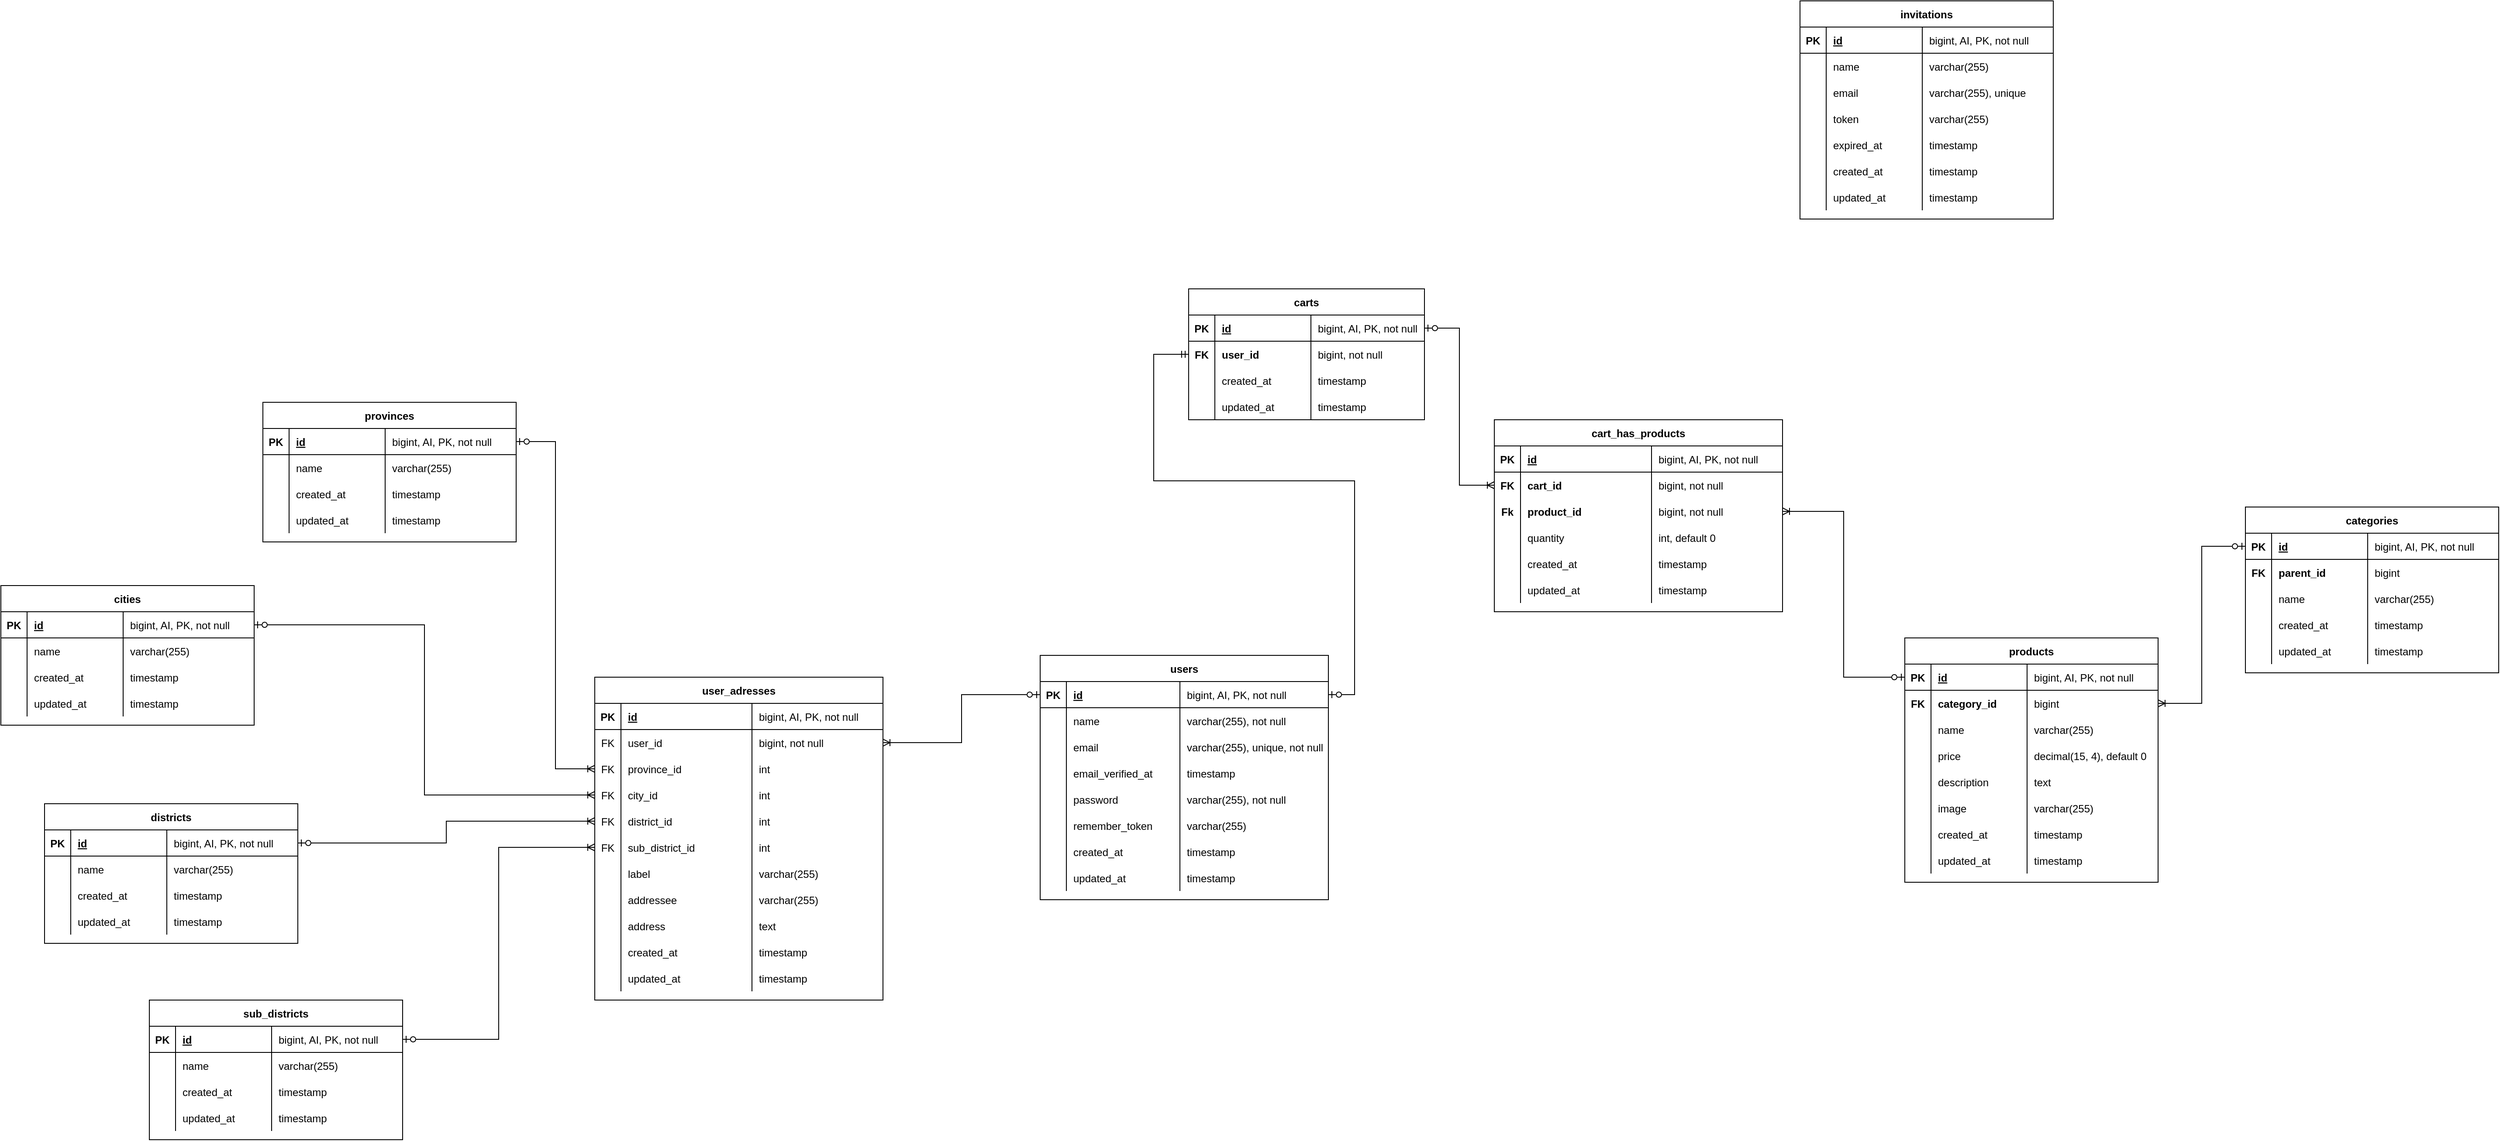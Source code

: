 <mxfile version="17.4.2" type="device"><diagram id="L0txDHZqYcDr53V8FvPo" name="Page-1"><mxGraphModel dx="1764" dy="589" grid="1" gridSize="10" guides="1" tooltips="1" connect="1" arrows="1" fold="1" page="1" pageScale="1" pageWidth="850" pageHeight="1100" math="0" shadow="0"><root><mxCell id="0"/><mxCell id="1" parent="0"/><mxCell id="EB_-sbq90UsuRRwT2g_a-1" value="users" style="shape=table;startSize=30;container=1;collapsible=1;childLayout=tableLayout;fixedRows=1;rowLines=0;fontStyle=1;align=center;resizeLast=1;" parent="1" vertex="1"><mxGeometry x="1170" y="850" width="330" height="280" as="geometry"/></mxCell><mxCell id="EB_-sbq90UsuRRwT2g_a-2" value="" style="shape=tableRow;horizontal=0;startSize=0;swimlaneHead=0;swimlaneBody=0;fillColor=none;collapsible=0;dropTarget=0;points=[[0,0.5],[1,0.5]];portConstraint=eastwest;top=0;left=0;right=0;bottom=1;" parent="EB_-sbq90UsuRRwT2g_a-1" vertex="1"><mxGeometry y="30" width="330" height="30" as="geometry"/></mxCell><mxCell id="EB_-sbq90UsuRRwT2g_a-3" value="PK" style="shape=partialRectangle;connectable=0;fillColor=none;top=0;left=0;bottom=0;right=0;fontStyle=1;overflow=hidden;" parent="EB_-sbq90UsuRRwT2g_a-2" vertex="1"><mxGeometry width="30" height="30" as="geometry"><mxRectangle width="30" height="30" as="alternateBounds"/></mxGeometry></mxCell><mxCell id="EB_-sbq90UsuRRwT2g_a-4" value="id" style="shape=partialRectangle;connectable=0;fillColor=none;top=0;left=0;bottom=0;right=0;align=left;spacingLeft=6;fontStyle=5;overflow=hidden;" parent="EB_-sbq90UsuRRwT2g_a-2" vertex="1"><mxGeometry x="30" width="130" height="30" as="geometry"><mxRectangle width="130" height="30" as="alternateBounds"/></mxGeometry></mxCell><mxCell id="RK75rmWER9ETfgy0FBrH-34" value="bigint, AI, PK, not null" style="shape=partialRectangle;connectable=0;fillColor=none;top=0;left=0;bottom=0;right=0;align=left;spacingLeft=6;fontStyle=0;overflow=hidden;" vertex="1" parent="EB_-sbq90UsuRRwT2g_a-2"><mxGeometry x="160" width="170" height="30" as="geometry"><mxRectangle width="170" height="30" as="alternateBounds"/></mxGeometry></mxCell><mxCell id="EB_-sbq90UsuRRwT2g_a-5" value="" style="shape=tableRow;horizontal=0;startSize=0;swimlaneHead=0;swimlaneBody=0;fillColor=none;collapsible=0;dropTarget=0;points=[[0,0.5],[1,0.5]];portConstraint=eastwest;top=0;left=0;right=0;bottom=0;" parent="EB_-sbq90UsuRRwT2g_a-1" vertex="1"><mxGeometry y="60" width="330" height="30" as="geometry"/></mxCell><mxCell id="EB_-sbq90UsuRRwT2g_a-6" value="" style="shape=partialRectangle;connectable=0;fillColor=none;top=0;left=0;bottom=0;right=0;editable=1;overflow=hidden;" parent="EB_-sbq90UsuRRwT2g_a-5" vertex="1"><mxGeometry width="30" height="30" as="geometry"><mxRectangle width="30" height="30" as="alternateBounds"/></mxGeometry></mxCell><mxCell id="EB_-sbq90UsuRRwT2g_a-7" value="name" style="shape=partialRectangle;connectable=0;fillColor=none;top=0;left=0;bottom=0;right=0;align=left;spacingLeft=6;overflow=hidden;" parent="EB_-sbq90UsuRRwT2g_a-5" vertex="1"><mxGeometry x="30" width="130" height="30" as="geometry"><mxRectangle width="130" height="30" as="alternateBounds"/></mxGeometry></mxCell><mxCell id="RK75rmWER9ETfgy0FBrH-35" value="varchar(255), not null" style="shape=partialRectangle;connectable=0;fillColor=none;top=0;left=0;bottom=0;right=0;align=left;spacingLeft=6;overflow=hidden;" vertex="1" parent="EB_-sbq90UsuRRwT2g_a-5"><mxGeometry x="160" width="170" height="30" as="geometry"><mxRectangle width="170" height="30" as="alternateBounds"/></mxGeometry></mxCell><mxCell id="EB_-sbq90UsuRRwT2g_a-24" value="" style="shape=tableRow;horizontal=0;startSize=0;swimlaneHead=0;swimlaneBody=0;fillColor=none;collapsible=0;dropTarget=0;points=[[0,0.5],[1,0.5]];portConstraint=eastwest;top=0;left=0;right=0;bottom=0;" parent="EB_-sbq90UsuRRwT2g_a-1" vertex="1"><mxGeometry y="90" width="330" height="30" as="geometry"/></mxCell><mxCell id="EB_-sbq90UsuRRwT2g_a-25" value="" style="shape=partialRectangle;connectable=0;fillColor=none;top=0;left=0;bottom=0;right=0;editable=1;overflow=hidden;" parent="EB_-sbq90UsuRRwT2g_a-24" vertex="1"><mxGeometry width="30" height="30" as="geometry"><mxRectangle width="30" height="30" as="alternateBounds"/></mxGeometry></mxCell><mxCell id="EB_-sbq90UsuRRwT2g_a-26" value="email" style="shape=partialRectangle;connectable=0;fillColor=none;top=0;left=0;bottom=0;right=0;align=left;spacingLeft=6;overflow=hidden;" parent="EB_-sbq90UsuRRwT2g_a-24" vertex="1"><mxGeometry x="30" width="130" height="30" as="geometry"><mxRectangle width="130" height="30" as="alternateBounds"/></mxGeometry></mxCell><mxCell id="RK75rmWER9ETfgy0FBrH-36" value="varchar(255), unique, not null" style="shape=partialRectangle;connectable=0;fillColor=none;top=0;left=0;bottom=0;right=0;align=left;spacingLeft=6;overflow=hidden;" vertex="1" parent="EB_-sbq90UsuRRwT2g_a-24"><mxGeometry x="160" width="170" height="30" as="geometry"><mxRectangle width="170" height="30" as="alternateBounds"/></mxGeometry></mxCell><mxCell id="RK75rmWER9ETfgy0FBrH-31" value="" style="shape=tableRow;horizontal=0;startSize=0;swimlaneHead=0;swimlaneBody=0;fillColor=none;collapsible=0;dropTarget=0;points=[[0,0.5],[1,0.5]];portConstraint=eastwest;top=0;left=0;right=0;bottom=0;" vertex="1" parent="EB_-sbq90UsuRRwT2g_a-1"><mxGeometry y="120" width="330" height="30" as="geometry"/></mxCell><mxCell id="RK75rmWER9ETfgy0FBrH-32" value="" style="shape=partialRectangle;connectable=0;fillColor=none;top=0;left=0;bottom=0;right=0;editable=1;overflow=hidden;" vertex="1" parent="RK75rmWER9ETfgy0FBrH-31"><mxGeometry width="30" height="30" as="geometry"><mxRectangle width="30" height="30" as="alternateBounds"/></mxGeometry></mxCell><mxCell id="RK75rmWER9ETfgy0FBrH-33" value="email_verified_at" style="shape=partialRectangle;connectable=0;fillColor=none;top=0;left=0;bottom=0;right=0;align=left;spacingLeft=6;overflow=hidden;" vertex="1" parent="RK75rmWER9ETfgy0FBrH-31"><mxGeometry x="30" width="130" height="30" as="geometry"><mxRectangle width="130" height="30" as="alternateBounds"/></mxGeometry></mxCell><mxCell id="RK75rmWER9ETfgy0FBrH-37" value="timestamp" style="shape=partialRectangle;connectable=0;fillColor=none;top=0;left=0;bottom=0;right=0;align=left;spacingLeft=6;overflow=hidden;" vertex="1" parent="RK75rmWER9ETfgy0FBrH-31"><mxGeometry x="160" width="170" height="30" as="geometry"><mxRectangle width="170" height="30" as="alternateBounds"/></mxGeometry></mxCell><mxCell id="RK75rmWER9ETfgy0FBrH-40" value="" style="shape=tableRow;horizontal=0;startSize=0;swimlaneHead=0;swimlaneBody=0;fillColor=none;collapsible=0;dropTarget=0;points=[[0,0.5],[1,0.5]];portConstraint=eastwest;top=0;left=0;right=0;bottom=0;" vertex="1" parent="EB_-sbq90UsuRRwT2g_a-1"><mxGeometry y="150" width="330" height="30" as="geometry"/></mxCell><mxCell id="RK75rmWER9ETfgy0FBrH-41" value="" style="shape=partialRectangle;connectable=0;fillColor=none;top=0;left=0;bottom=0;right=0;editable=1;overflow=hidden;" vertex="1" parent="RK75rmWER9ETfgy0FBrH-40"><mxGeometry width="30" height="30" as="geometry"><mxRectangle width="30" height="30" as="alternateBounds"/></mxGeometry></mxCell><mxCell id="RK75rmWER9ETfgy0FBrH-42" value="password" style="shape=partialRectangle;connectable=0;fillColor=none;top=0;left=0;bottom=0;right=0;align=left;spacingLeft=6;overflow=hidden;" vertex="1" parent="RK75rmWER9ETfgy0FBrH-40"><mxGeometry x="30" width="130" height="30" as="geometry"><mxRectangle width="130" height="30" as="alternateBounds"/></mxGeometry></mxCell><mxCell id="RK75rmWER9ETfgy0FBrH-43" value="varchar(255), not null" style="shape=partialRectangle;connectable=0;fillColor=none;top=0;left=0;bottom=0;right=0;align=left;spacingLeft=6;overflow=hidden;" vertex="1" parent="RK75rmWER9ETfgy0FBrH-40"><mxGeometry x="160" width="170" height="30" as="geometry"><mxRectangle width="170" height="30" as="alternateBounds"/></mxGeometry></mxCell><mxCell id="RK75rmWER9ETfgy0FBrH-44" value="" style="shape=tableRow;horizontal=0;startSize=0;swimlaneHead=0;swimlaneBody=0;fillColor=none;collapsible=0;dropTarget=0;points=[[0,0.5],[1,0.5]];portConstraint=eastwest;top=0;left=0;right=0;bottom=0;" vertex="1" parent="EB_-sbq90UsuRRwT2g_a-1"><mxGeometry y="180" width="330" height="30" as="geometry"/></mxCell><mxCell id="RK75rmWER9ETfgy0FBrH-45" value="" style="shape=partialRectangle;connectable=0;fillColor=none;top=0;left=0;bottom=0;right=0;editable=1;overflow=hidden;" vertex="1" parent="RK75rmWER9ETfgy0FBrH-44"><mxGeometry width="30" height="30" as="geometry"><mxRectangle width="30" height="30" as="alternateBounds"/></mxGeometry></mxCell><mxCell id="RK75rmWER9ETfgy0FBrH-46" value="remember_token" style="shape=partialRectangle;connectable=0;fillColor=none;top=0;left=0;bottom=0;right=0;align=left;spacingLeft=6;overflow=hidden;" vertex="1" parent="RK75rmWER9ETfgy0FBrH-44"><mxGeometry x="30" width="130" height="30" as="geometry"><mxRectangle width="130" height="30" as="alternateBounds"/></mxGeometry></mxCell><mxCell id="RK75rmWER9ETfgy0FBrH-47" value="varchar(255)" style="shape=partialRectangle;connectable=0;fillColor=none;top=0;left=0;bottom=0;right=0;align=left;spacingLeft=6;overflow=hidden;" vertex="1" parent="RK75rmWER9ETfgy0FBrH-44"><mxGeometry x="160" width="170" height="30" as="geometry"><mxRectangle width="170" height="30" as="alternateBounds"/></mxGeometry></mxCell><mxCell id="EB_-sbq90UsuRRwT2g_a-8" value="" style="shape=tableRow;horizontal=0;startSize=0;swimlaneHead=0;swimlaneBody=0;fillColor=none;collapsible=0;dropTarget=0;points=[[0,0.5],[1,0.5]];portConstraint=eastwest;top=0;left=0;right=0;bottom=0;" parent="EB_-sbq90UsuRRwT2g_a-1" vertex="1"><mxGeometry y="210" width="330" height="30" as="geometry"/></mxCell><mxCell id="EB_-sbq90UsuRRwT2g_a-9" value="" style="shape=partialRectangle;connectable=0;fillColor=none;top=0;left=0;bottom=0;right=0;editable=1;overflow=hidden;" parent="EB_-sbq90UsuRRwT2g_a-8" vertex="1"><mxGeometry width="30" height="30" as="geometry"><mxRectangle width="30" height="30" as="alternateBounds"/></mxGeometry></mxCell><mxCell id="EB_-sbq90UsuRRwT2g_a-10" value="created_at" style="shape=partialRectangle;connectable=0;fillColor=none;top=0;left=0;bottom=0;right=0;align=left;spacingLeft=6;overflow=hidden;" parent="EB_-sbq90UsuRRwT2g_a-8" vertex="1"><mxGeometry x="30" width="130" height="30" as="geometry"><mxRectangle width="130" height="30" as="alternateBounds"/></mxGeometry></mxCell><mxCell id="RK75rmWER9ETfgy0FBrH-38" value="timestamp" style="shape=partialRectangle;connectable=0;fillColor=none;top=0;left=0;bottom=0;right=0;align=left;spacingLeft=6;overflow=hidden;" vertex="1" parent="EB_-sbq90UsuRRwT2g_a-8"><mxGeometry x="160" width="170" height="30" as="geometry"><mxRectangle width="170" height="30" as="alternateBounds"/></mxGeometry></mxCell><mxCell id="EB_-sbq90UsuRRwT2g_a-27" value="" style="shape=tableRow;horizontal=0;startSize=0;swimlaneHead=0;swimlaneBody=0;fillColor=none;collapsible=0;dropTarget=0;points=[[0,0.5],[1,0.5]];portConstraint=eastwest;top=0;left=0;right=0;bottom=0;" parent="EB_-sbq90UsuRRwT2g_a-1" vertex="1"><mxGeometry y="240" width="330" height="30" as="geometry"/></mxCell><mxCell id="EB_-sbq90UsuRRwT2g_a-28" value="" style="shape=partialRectangle;connectable=0;fillColor=none;top=0;left=0;bottom=0;right=0;editable=1;overflow=hidden;" parent="EB_-sbq90UsuRRwT2g_a-27" vertex="1"><mxGeometry width="30" height="30" as="geometry"><mxRectangle width="30" height="30" as="alternateBounds"/></mxGeometry></mxCell><mxCell id="EB_-sbq90UsuRRwT2g_a-29" value="updated_at" style="shape=partialRectangle;connectable=0;fillColor=none;top=0;left=0;bottom=0;right=0;align=left;spacingLeft=6;overflow=hidden;" parent="EB_-sbq90UsuRRwT2g_a-27" vertex="1"><mxGeometry x="30" width="130" height="30" as="geometry"><mxRectangle width="130" height="30" as="alternateBounds"/></mxGeometry></mxCell><mxCell id="RK75rmWER9ETfgy0FBrH-39" value="timestamp" style="shape=partialRectangle;connectable=0;fillColor=none;top=0;left=0;bottom=0;right=0;align=left;spacingLeft=6;overflow=hidden;" vertex="1" parent="EB_-sbq90UsuRRwT2g_a-27"><mxGeometry x="160" width="170" height="30" as="geometry"><mxRectangle width="170" height="30" as="alternateBounds"/></mxGeometry></mxCell><mxCell id="EB_-sbq90UsuRRwT2g_a-14" value="categories" style="shape=table;startSize=30;container=1;collapsible=1;childLayout=tableLayout;fixedRows=1;rowLines=0;fontStyle=1;align=center;resizeLast=1;" parent="1" vertex="1"><mxGeometry x="2550" y="680" width="290" height="190" as="geometry"/></mxCell><mxCell id="EB_-sbq90UsuRRwT2g_a-15" value="" style="shape=tableRow;horizontal=0;startSize=0;swimlaneHead=0;swimlaneBody=0;fillColor=none;collapsible=0;dropTarget=0;points=[[0,0.5],[1,0.5]];portConstraint=eastwest;top=0;left=0;right=0;bottom=1;" parent="EB_-sbq90UsuRRwT2g_a-14" vertex="1"><mxGeometry y="30" width="290" height="30" as="geometry"/></mxCell><mxCell id="EB_-sbq90UsuRRwT2g_a-16" value="PK" style="shape=partialRectangle;connectable=0;fillColor=none;top=0;left=0;bottom=0;right=0;fontStyle=1;overflow=hidden;" parent="EB_-sbq90UsuRRwT2g_a-15" vertex="1"><mxGeometry width="30" height="30" as="geometry"><mxRectangle width="30" height="30" as="alternateBounds"/></mxGeometry></mxCell><mxCell id="EB_-sbq90UsuRRwT2g_a-17" value="id" style="shape=partialRectangle;connectable=0;fillColor=none;top=0;left=0;bottom=0;right=0;align=left;spacingLeft=6;fontStyle=5;overflow=hidden;" parent="EB_-sbq90UsuRRwT2g_a-15" vertex="1"><mxGeometry x="30" width="110" height="30" as="geometry"><mxRectangle width="110" height="30" as="alternateBounds"/></mxGeometry></mxCell><mxCell id="RK75rmWER9ETfgy0FBrH-5" value="bigint, AI, PK, not null" style="shape=partialRectangle;connectable=0;fillColor=none;top=0;left=0;bottom=0;right=0;align=left;spacingLeft=6;fontStyle=0;overflow=hidden;" vertex="1" parent="EB_-sbq90UsuRRwT2g_a-15"><mxGeometry x="140" width="150" height="30" as="geometry"><mxRectangle width="150" height="30" as="alternateBounds"/></mxGeometry></mxCell><mxCell id="EB_-sbq90UsuRRwT2g_a-18" value="" style="shape=tableRow;horizontal=0;startSize=0;swimlaneHead=0;swimlaneBody=0;fillColor=none;collapsible=0;dropTarget=0;points=[[0,0.5],[1,0.5]];portConstraint=eastwest;top=0;left=0;right=0;bottom=0;" parent="EB_-sbq90UsuRRwT2g_a-14" vertex="1"><mxGeometry y="60" width="290" height="30" as="geometry"/></mxCell><mxCell id="EB_-sbq90UsuRRwT2g_a-19" value="FK" style="shape=partialRectangle;connectable=0;fillColor=none;top=0;left=0;bottom=0;right=0;editable=1;overflow=hidden;fontStyle=1" parent="EB_-sbq90UsuRRwT2g_a-18" vertex="1"><mxGeometry width="30" height="30" as="geometry"><mxRectangle width="30" height="30" as="alternateBounds"/></mxGeometry></mxCell><mxCell id="EB_-sbq90UsuRRwT2g_a-20" value="parent_id" style="shape=partialRectangle;connectable=0;fillColor=none;top=0;left=0;bottom=0;right=0;align=left;spacingLeft=6;overflow=hidden;fontStyle=1" parent="EB_-sbq90UsuRRwT2g_a-18" vertex="1"><mxGeometry x="30" width="110" height="30" as="geometry"><mxRectangle width="110" height="30" as="alternateBounds"/></mxGeometry></mxCell><mxCell id="RK75rmWER9ETfgy0FBrH-6" value="bigint" style="shape=partialRectangle;connectable=0;fillColor=none;top=0;left=0;bottom=0;right=0;align=left;spacingLeft=6;overflow=hidden;" vertex="1" parent="EB_-sbq90UsuRRwT2g_a-18"><mxGeometry x="140" width="150" height="30" as="geometry"><mxRectangle width="150" height="30" as="alternateBounds"/></mxGeometry></mxCell><mxCell id="RK75rmWER9ETfgy0FBrH-9" value="" style="shape=tableRow;horizontal=0;startSize=0;swimlaneHead=0;swimlaneBody=0;fillColor=none;collapsible=0;dropTarget=0;points=[[0,0.5],[1,0.5]];portConstraint=eastwest;top=0;left=0;right=0;bottom=0;" vertex="1" parent="EB_-sbq90UsuRRwT2g_a-14"><mxGeometry y="90" width="290" height="30" as="geometry"/></mxCell><mxCell id="RK75rmWER9ETfgy0FBrH-10" value="" style="shape=partialRectangle;connectable=0;fillColor=none;top=0;left=0;bottom=0;right=0;editable=1;overflow=hidden;" vertex="1" parent="RK75rmWER9ETfgy0FBrH-9"><mxGeometry width="30" height="30" as="geometry"><mxRectangle width="30" height="30" as="alternateBounds"/></mxGeometry></mxCell><mxCell id="RK75rmWER9ETfgy0FBrH-11" value="name" style="shape=partialRectangle;connectable=0;fillColor=none;top=0;left=0;bottom=0;right=0;align=left;spacingLeft=6;overflow=hidden;" vertex="1" parent="RK75rmWER9ETfgy0FBrH-9"><mxGeometry x="30" width="110" height="30" as="geometry"><mxRectangle width="110" height="30" as="alternateBounds"/></mxGeometry></mxCell><mxCell id="RK75rmWER9ETfgy0FBrH-12" value="varchar(255)" style="shape=partialRectangle;connectable=0;fillColor=none;top=0;left=0;bottom=0;right=0;align=left;spacingLeft=6;overflow=hidden;" vertex="1" parent="RK75rmWER9ETfgy0FBrH-9"><mxGeometry x="140" width="150" height="30" as="geometry"><mxRectangle width="150" height="30" as="alternateBounds"/></mxGeometry></mxCell><mxCell id="EB_-sbq90UsuRRwT2g_a-21" value="" style="shape=tableRow;horizontal=0;startSize=0;swimlaneHead=0;swimlaneBody=0;fillColor=none;collapsible=0;dropTarget=0;points=[[0,0.5],[1,0.5]];portConstraint=eastwest;top=0;left=0;right=0;bottom=0;" parent="EB_-sbq90UsuRRwT2g_a-14" vertex="1"><mxGeometry y="120" width="290" height="30" as="geometry"/></mxCell><mxCell id="EB_-sbq90UsuRRwT2g_a-22" value="" style="shape=partialRectangle;connectable=0;fillColor=none;top=0;left=0;bottom=0;right=0;editable=1;overflow=hidden;" parent="EB_-sbq90UsuRRwT2g_a-21" vertex="1"><mxGeometry width="30" height="30" as="geometry"><mxRectangle width="30" height="30" as="alternateBounds"/></mxGeometry></mxCell><mxCell id="EB_-sbq90UsuRRwT2g_a-23" value="created_at" style="shape=partialRectangle;connectable=0;fillColor=none;top=0;left=0;bottom=0;right=0;align=left;spacingLeft=6;overflow=hidden;" parent="EB_-sbq90UsuRRwT2g_a-21" vertex="1"><mxGeometry x="30" width="110" height="30" as="geometry"><mxRectangle width="110" height="30" as="alternateBounds"/></mxGeometry></mxCell><mxCell id="RK75rmWER9ETfgy0FBrH-7" value="timestamp" style="shape=partialRectangle;connectable=0;fillColor=none;top=0;left=0;bottom=0;right=0;align=left;spacingLeft=6;overflow=hidden;" vertex="1" parent="EB_-sbq90UsuRRwT2g_a-21"><mxGeometry x="140" width="150" height="30" as="geometry"><mxRectangle width="150" height="30" as="alternateBounds"/></mxGeometry></mxCell><mxCell id="EB_-sbq90UsuRRwT2g_a-30" value="" style="shape=tableRow;horizontal=0;startSize=0;swimlaneHead=0;swimlaneBody=0;fillColor=none;collapsible=0;dropTarget=0;points=[[0,0.5],[1,0.5]];portConstraint=eastwest;top=0;left=0;right=0;bottom=0;" parent="EB_-sbq90UsuRRwT2g_a-14" vertex="1"><mxGeometry y="150" width="290" height="30" as="geometry"/></mxCell><mxCell id="EB_-sbq90UsuRRwT2g_a-31" value="" style="shape=partialRectangle;connectable=0;fillColor=none;top=0;left=0;bottom=0;right=0;editable=1;overflow=hidden;" parent="EB_-sbq90UsuRRwT2g_a-30" vertex="1"><mxGeometry width="30" height="30" as="geometry"><mxRectangle width="30" height="30" as="alternateBounds"/></mxGeometry></mxCell><mxCell id="EB_-sbq90UsuRRwT2g_a-32" value="updated_at" style="shape=partialRectangle;connectable=0;fillColor=none;top=0;left=0;bottom=0;right=0;align=left;spacingLeft=6;overflow=hidden;" parent="EB_-sbq90UsuRRwT2g_a-30" vertex="1"><mxGeometry x="30" width="110" height="30" as="geometry"><mxRectangle width="110" height="30" as="alternateBounds"/></mxGeometry></mxCell><mxCell id="RK75rmWER9ETfgy0FBrH-8" value="timestamp" style="shape=partialRectangle;connectable=0;fillColor=none;top=0;left=0;bottom=0;right=0;align=left;spacingLeft=6;overflow=hidden;" vertex="1" parent="EB_-sbq90UsuRRwT2g_a-30"><mxGeometry x="140" width="150" height="30" as="geometry"><mxRectangle width="150" height="30" as="alternateBounds"/></mxGeometry></mxCell><mxCell id="EB_-sbq90UsuRRwT2g_a-33" value="products" style="shape=table;startSize=30;container=1;collapsible=1;childLayout=tableLayout;fixedRows=1;rowLines=0;fontStyle=1;align=center;resizeLast=1;" parent="1" vertex="1"><mxGeometry x="2160" y="830" width="290" height="280" as="geometry"/></mxCell><mxCell id="EB_-sbq90UsuRRwT2g_a-34" value="" style="shape=tableRow;horizontal=0;startSize=0;swimlaneHead=0;swimlaneBody=0;fillColor=none;collapsible=0;dropTarget=0;points=[[0,0.5],[1,0.5]];portConstraint=eastwest;top=0;left=0;right=0;bottom=1;" parent="EB_-sbq90UsuRRwT2g_a-33" vertex="1"><mxGeometry y="30" width="290" height="30" as="geometry"/></mxCell><mxCell id="EB_-sbq90UsuRRwT2g_a-35" value="PK" style="shape=partialRectangle;connectable=0;fillColor=none;top=0;left=0;bottom=0;right=0;fontStyle=1;overflow=hidden;" parent="EB_-sbq90UsuRRwT2g_a-34" vertex="1"><mxGeometry width="30" height="30" as="geometry"><mxRectangle width="30" height="30" as="alternateBounds"/></mxGeometry></mxCell><mxCell id="EB_-sbq90UsuRRwT2g_a-36" value="id" style="shape=partialRectangle;connectable=0;fillColor=none;top=0;left=0;bottom=0;right=0;align=left;spacingLeft=6;fontStyle=5;overflow=hidden;" parent="EB_-sbq90UsuRRwT2g_a-34" vertex="1"><mxGeometry x="30" width="110" height="30" as="geometry"><mxRectangle width="110" height="30" as="alternateBounds"/></mxGeometry></mxCell><mxCell id="RK75rmWER9ETfgy0FBrH-13" value="bigint, AI, PK, not null" style="shape=partialRectangle;connectable=0;fillColor=none;top=0;left=0;bottom=0;right=0;align=left;spacingLeft=6;fontStyle=0;overflow=hidden;" vertex="1" parent="EB_-sbq90UsuRRwT2g_a-34"><mxGeometry x="140" width="150" height="30" as="geometry"><mxRectangle width="150" height="30" as="alternateBounds"/></mxGeometry></mxCell><mxCell id="EB_-sbq90UsuRRwT2g_a-58" value="" style="shape=tableRow;horizontal=0;startSize=0;swimlaneHead=0;swimlaneBody=0;fillColor=none;collapsible=0;dropTarget=0;points=[[0,0.5],[1,0.5]];portConstraint=eastwest;top=0;left=0;right=0;bottom=0;" parent="EB_-sbq90UsuRRwT2g_a-33" vertex="1"><mxGeometry y="60" width="290" height="30" as="geometry"/></mxCell><mxCell id="EB_-sbq90UsuRRwT2g_a-59" value="FK" style="shape=partialRectangle;connectable=0;fillColor=none;top=0;left=0;bottom=0;right=0;editable=1;overflow=hidden;fontStyle=1" parent="EB_-sbq90UsuRRwT2g_a-58" vertex="1"><mxGeometry width="30" height="30" as="geometry"><mxRectangle width="30" height="30" as="alternateBounds"/></mxGeometry></mxCell><mxCell id="EB_-sbq90UsuRRwT2g_a-60" value="category_id" style="shape=partialRectangle;connectable=0;fillColor=none;top=0;left=0;bottom=0;right=0;align=left;spacingLeft=6;overflow=hidden;fontStyle=1" parent="EB_-sbq90UsuRRwT2g_a-58" vertex="1"><mxGeometry x="30" width="110" height="30" as="geometry"><mxRectangle width="110" height="30" as="alternateBounds"/></mxGeometry></mxCell><mxCell id="RK75rmWER9ETfgy0FBrH-14" value="bigint" style="shape=partialRectangle;connectable=0;fillColor=none;top=0;left=0;bottom=0;right=0;align=left;spacingLeft=6;overflow=hidden;fontStyle=0" vertex="1" parent="EB_-sbq90UsuRRwT2g_a-58"><mxGeometry x="140" width="150" height="30" as="geometry"><mxRectangle width="150" height="30" as="alternateBounds"/></mxGeometry></mxCell><mxCell id="EB_-sbq90UsuRRwT2g_a-37" value="" style="shape=tableRow;horizontal=0;startSize=0;swimlaneHead=0;swimlaneBody=0;fillColor=none;collapsible=0;dropTarget=0;points=[[0,0.5],[1,0.5]];portConstraint=eastwest;top=0;left=0;right=0;bottom=0;" parent="EB_-sbq90UsuRRwT2g_a-33" vertex="1"><mxGeometry y="90" width="290" height="30" as="geometry"/></mxCell><mxCell id="EB_-sbq90UsuRRwT2g_a-38" value="" style="shape=partialRectangle;connectable=0;fillColor=none;top=0;left=0;bottom=0;right=0;editable=1;overflow=hidden;" parent="EB_-sbq90UsuRRwT2g_a-37" vertex="1"><mxGeometry width="30" height="30" as="geometry"><mxRectangle width="30" height="30" as="alternateBounds"/></mxGeometry></mxCell><mxCell id="EB_-sbq90UsuRRwT2g_a-39" value="name" style="shape=partialRectangle;connectable=0;fillColor=none;top=0;left=0;bottom=0;right=0;align=left;spacingLeft=6;overflow=hidden;" parent="EB_-sbq90UsuRRwT2g_a-37" vertex="1"><mxGeometry x="30" width="110" height="30" as="geometry"><mxRectangle width="110" height="30" as="alternateBounds"/></mxGeometry></mxCell><mxCell id="RK75rmWER9ETfgy0FBrH-15" value="varchar(255)" style="shape=partialRectangle;connectable=0;fillColor=none;top=0;left=0;bottom=0;right=0;align=left;spacingLeft=6;overflow=hidden;" vertex="1" parent="EB_-sbq90UsuRRwT2g_a-37"><mxGeometry x="140" width="150" height="30" as="geometry"><mxRectangle width="150" height="30" as="alternateBounds"/></mxGeometry></mxCell><mxCell id="EB_-sbq90UsuRRwT2g_a-46" value="" style="shape=tableRow;horizontal=0;startSize=0;swimlaneHead=0;swimlaneBody=0;fillColor=none;collapsible=0;dropTarget=0;points=[[0,0.5],[1,0.5]];portConstraint=eastwest;top=0;left=0;right=0;bottom=0;" parent="EB_-sbq90UsuRRwT2g_a-33" vertex="1"><mxGeometry y="120" width="290" height="30" as="geometry"/></mxCell><mxCell id="EB_-sbq90UsuRRwT2g_a-47" value="" style="shape=partialRectangle;connectable=0;fillColor=none;top=0;left=0;bottom=0;right=0;editable=1;overflow=hidden;" parent="EB_-sbq90UsuRRwT2g_a-46" vertex="1"><mxGeometry width="30" height="30" as="geometry"><mxRectangle width="30" height="30" as="alternateBounds"/></mxGeometry></mxCell><mxCell id="EB_-sbq90UsuRRwT2g_a-48" value="price" style="shape=partialRectangle;connectable=0;fillColor=none;top=0;left=0;bottom=0;right=0;align=left;spacingLeft=6;overflow=hidden;" parent="EB_-sbq90UsuRRwT2g_a-46" vertex="1"><mxGeometry x="30" width="110" height="30" as="geometry"><mxRectangle width="110" height="30" as="alternateBounds"/></mxGeometry></mxCell><mxCell id="RK75rmWER9ETfgy0FBrH-16" value="decimal(15, 4), default 0" style="shape=partialRectangle;connectable=0;fillColor=none;top=0;left=0;bottom=0;right=0;align=left;spacingLeft=6;overflow=hidden;" vertex="1" parent="EB_-sbq90UsuRRwT2g_a-46"><mxGeometry x="140" width="150" height="30" as="geometry"><mxRectangle width="150" height="30" as="alternateBounds"/></mxGeometry></mxCell><mxCell id="EB_-sbq90UsuRRwT2g_a-52" value="" style="shape=tableRow;horizontal=0;startSize=0;swimlaneHead=0;swimlaneBody=0;fillColor=none;collapsible=0;dropTarget=0;points=[[0,0.5],[1,0.5]];portConstraint=eastwest;top=0;left=0;right=0;bottom=0;" parent="EB_-sbq90UsuRRwT2g_a-33" vertex="1"><mxGeometry y="150" width="290" height="30" as="geometry"/></mxCell><mxCell id="EB_-sbq90UsuRRwT2g_a-53" value="" style="shape=partialRectangle;connectable=0;fillColor=none;top=0;left=0;bottom=0;right=0;editable=1;overflow=hidden;" parent="EB_-sbq90UsuRRwT2g_a-52" vertex="1"><mxGeometry width="30" height="30" as="geometry"><mxRectangle width="30" height="30" as="alternateBounds"/></mxGeometry></mxCell><mxCell id="EB_-sbq90UsuRRwT2g_a-54" value="description" style="shape=partialRectangle;connectable=0;fillColor=none;top=0;left=0;bottom=0;right=0;align=left;spacingLeft=6;overflow=hidden;" parent="EB_-sbq90UsuRRwT2g_a-52" vertex="1"><mxGeometry x="30" width="110" height="30" as="geometry"><mxRectangle width="110" height="30" as="alternateBounds"/></mxGeometry></mxCell><mxCell id="RK75rmWER9ETfgy0FBrH-17" value="text" style="shape=partialRectangle;connectable=0;fillColor=none;top=0;left=0;bottom=0;right=0;align=left;spacingLeft=6;overflow=hidden;" vertex="1" parent="EB_-sbq90UsuRRwT2g_a-52"><mxGeometry x="140" width="150" height="30" as="geometry"><mxRectangle width="150" height="30" as="alternateBounds"/></mxGeometry></mxCell><mxCell id="EB_-sbq90UsuRRwT2g_a-49" value="" style="shape=tableRow;horizontal=0;startSize=0;swimlaneHead=0;swimlaneBody=0;fillColor=none;collapsible=0;dropTarget=0;points=[[0,0.5],[1,0.5]];portConstraint=eastwest;top=0;left=0;right=0;bottom=0;" parent="EB_-sbq90UsuRRwT2g_a-33" vertex="1"><mxGeometry y="180" width="290" height="30" as="geometry"/></mxCell><mxCell id="EB_-sbq90UsuRRwT2g_a-50" value="" style="shape=partialRectangle;connectable=0;fillColor=none;top=0;left=0;bottom=0;right=0;editable=1;overflow=hidden;" parent="EB_-sbq90UsuRRwT2g_a-49" vertex="1"><mxGeometry width="30" height="30" as="geometry"><mxRectangle width="30" height="30" as="alternateBounds"/></mxGeometry></mxCell><mxCell id="EB_-sbq90UsuRRwT2g_a-51" value="image" style="shape=partialRectangle;connectable=0;fillColor=none;top=0;left=0;bottom=0;right=0;align=left;spacingLeft=6;overflow=hidden;" parent="EB_-sbq90UsuRRwT2g_a-49" vertex="1"><mxGeometry x="30" width="110" height="30" as="geometry"><mxRectangle width="110" height="30" as="alternateBounds"/></mxGeometry></mxCell><mxCell id="RK75rmWER9ETfgy0FBrH-18" value="varchar(255)" style="shape=partialRectangle;connectable=0;fillColor=none;top=0;left=0;bottom=0;right=0;align=left;spacingLeft=6;overflow=hidden;" vertex="1" parent="EB_-sbq90UsuRRwT2g_a-49"><mxGeometry x="140" width="150" height="30" as="geometry"><mxRectangle width="150" height="30" as="alternateBounds"/></mxGeometry></mxCell><mxCell id="EB_-sbq90UsuRRwT2g_a-40" value="" style="shape=tableRow;horizontal=0;startSize=0;swimlaneHead=0;swimlaneBody=0;fillColor=none;collapsible=0;dropTarget=0;points=[[0,0.5],[1,0.5]];portConstraint=eastwest;top=0;left=0;right=0;bottom=0;" parent="EB_-sbq90UsuRRwT2g_a-33" vertex="1"><mxGeometry y="210" width="290" height="30" as="geometry"/></mxCell><mxCell id="EB_-sbq90UsuRRwT2g_a-41" value="" style="shape=partialRectangle;connectable=0;fillColor=none;top=0;left=0;bottom=0;right=0;editable=1;overflow=hidden;" parent="EB_-sbq90UsuRRwT2g_a-40" vertex="1"><mxGeometry width="30" height="30" as="geometry"><mxRectangle width="30" height="30" as="alternateBounds"/></mxGeometry></mxCell><mxCell id="EB_-sbq90UsuRRwT2g_a-42" value="created_at" style="shape=partialRectangle;connectable=0;fillColor=none;top=0;left=0;bottom=0;right=0;align=left;spacingLeft=6;overflow=hidden;" parent="EB_-sbq90UsuRRwT2g_a-40" vertex="1"><mxGeometry x="30" width="110" height="30" as="geometry"><mxRectangle width="110" height="30" as="alternateBounds"/></mxGeometry></mxCell><mxCell id="RK75rmWER9ETfgy0FBrH-19" value="timestamp" style="shape=partialRectangle;connectable=0;fillColor=none;top=0;left=0;bottom=0;right=0;align=left;spacingLeft=6;overflow=hidden;" vertex="1" parent="EB_-sbq90UsuRRwT2g_a-40"><mxGeometry x="140" width="150" height="30" as="geometry"><mxRectangle width="150" height="30" as="alternateBounds"/></mxGeometry></mxCell><mxCell id="EB_-sbq90UsuRRwT2g_a-43" value="" style="shape=tableRow;horizontal=0;startSize=0;swimlaneHead=0;swimlaneBody=0;fillColor=none;collapsible=0;dropTarget=0;points=[[0,0.5],[1,0.5]];portConstraint=eastwest;top=0;left=0;right=0;bottom=0;" parent="EB_-sbq90UsuRRwT2g_a-33" vertex="1"><mxGeometry y="240" width="290" height="30" as="geometry"/></mxCell><mxCell id="EB_-sbq90UsuRRwT2g_a-44" value="" style="shape=partialRectangle;connectable=0;fillColor=none;top=0;left=0;bottom=0;right=0;editable=1;overflow=hidden;" parent="EB_-sbq90UsuRRwT2g_a-43" vertex="1"><mxGeometry width="30" height="30" as="geometry"><mxRectangle width="30" height="30" as="alternateBounds"/></mxGeometry></mxCell><mxCell id="EB_-sbq90UsuRRwT2g_a-45" value="updated_at" style="shape=partialRectangle;connectable=0;fillColor=none;top=0;left=0;bottom=0;right=0;align=left;spacingLeft=6;overflow=hidden;" parent="EB_-sbq90UsuRRwT2g_a-43" vertex="1"><mxGeometry x="30" width="110" height="30" as="geometry"><mxRectangle width="110" height="30" as="alternateBounds"/></mxGeometry></mxCell><mxCell id="RK75rmWER9ETfgy0FBrH-20" value="timestamp" style="shape=partialRectangle;connectable=0;fillColor=none;top=0;left=0;bottom=0;right=0;align=left;spacingLeft=6;overflow=hidden;" vertex="1" parent="EB_-sbq90UsuRRwT2g_a-43"><mxGeometry x="140" width="150" height="30" as="geometry"><mxRectangle width="150" height="30" as="alternateBounds"/></mxGeometry></mxCell><mxCell id="EB_-sbq90UsuRRwT2g_a-61" style="edgeStyle=orthogonalEdgeStyle;rounded=0;orthogonalLoop=1;jettySize=auto;html=1;entryX=1;entryY=0.5;entryDx=0;entryDy=0;startArrow=ERzeroToOne;startFill=0;endArrow=ERoneToMany;endFill=0;" parent="1" source="EB_-sbq90UsuRRwT2g_a-15" target="EB_-sbq90UsuRRwT2g_a-58" edge="1"><mxGeometry relative="1" as="geometry"/></mxCell><mxCell id="eJidH7ZZ9xA4nUT2Mqq--1" value="carts" style="shape=table;startSize=30;container=1;collapsible=1;childLayout=tableLayout;fixedRows=1;rowLines=0;fontStyle=1;align=center;resizeLast=1;" parent="1" vertex="1"><mxGeometry x="1340" y="430" width="270" height="150" as="geometry"/></mxCell><mxCell id="eJidH7ZZ9xA4nUT2Mqq--2" value="" style="shape=tableRow;horizontal=0;startSize=0;swimlaneHead=0;swimlaneBody=0;fillColor=none;collapsible=0;dropTarget=0;points=[[0,0.5],[1,0.5]];portConstraint=eastwest;top=0;left=0;right=0;bottom=1;" parent="eJidH7ZZ9xA4nUT2Mqq--1" vertex="1"><mxGeometry y="30" width="270" height="30" as="geometry"/></mxCell><mxCell id="eJidH7ZZ9xA4nUT2Mqq--3" value="PK" style="shape=partialRectangle;connectable=0;fillColor=none;top=0;left=0;bottom=0;right=0;fontStyle=1;overflow=hidden;" parent="eJidH7ZZ9xA4nUT2Mqq--2" vertex="1"><mxGeometry width="30" height="30" as="geometry"><mxRectangle width="30" height="30" as="alternateBounds"/></mxGeometry></mxCell><mxCell id="eJidH7ZZ9xA4nUT2Mqq--4" value="id" style="shape=partialRectangle;connectable=0;fillColor=none;top=0;left=0;bottom=0;right=0;align=left;spacingLeft=6;fontStyle=5;overflow=hidden;" parent="eJidH7ZZ9xA4nUT2Mqq--2" vertex="1"><mxGeometry x="30" width="110" height="30" as="geometry"><mxRectangle width="110" height="30" as="alternateBounds"/></mxGeometry></mxCell><mxCell id="RK75rmWER9ETfgy0FBrH-27" value="bigint, AI, PK, not null" style="shape=partialRectangle;connectable=0;fillColor=none;top=0;left=0;bottom=0;right=0;align=left;spacingLeft=6;fontStyle=0;overflow=hidden;" vertex="1" parent="eJidH7ZZ9xA4nUT2Mqq--2"><mxGeometry x="140" width="130" height="30" as="geometry"><mxRectangle width="130" height="30" as="alternateBounds"/></mxGeometry></mxCell><mxCell id="eJidH7ZZ9xA4nUT2Mqq--14" value="" style="shape=tableRow;horizontal=0;startSize=0;swimlaneHead=0;swimlaneBody=0;fillColor=none;collapsible=0;dropTarget=0;points=[[0,0.5],[1,0.5]];portConstraint=eastwest;top=0;left=0;right=0;bottom=0;fontStyle=1" parent="eJidH7ZZ9xA4nUT2Mqq--1" vertex="1"><mxGeometry y="60" width="270" height="30" as="geometry"/></mxCell><mxCell id="eJidH7ZZ9xA4nUT2Mqq--15" value="FK" style="shape=partialRectangle;connectable=0;fillColor=none;top=0;left=0;bottom=0;right=0;editable=1;overflow=hidden;fontStyle=1" parent="eJidH7ZZ9xA4nUT2Mqq--14" vertex="1"><mxGeometry width="30" height="30" as="geometry"><mxRectangle width="30" height="30" as="alternateBounds"/></mxGeometry></mxCell><mxCell id="eJidH7ZZ9xA4nUT2Mqq--16" value="user_id" style="shape=partialRectangle;connectable=0;fillColor=none;top=0;left=0;bottom=0;right=0;align=left;spacingLeft=6;overflow=hidden;fontStyle=1" parent="eJidH7ZZ9xA4nUT2Mqq--14" vertex="1"><mxGeometry x="30" width="110" height="30" as="geometry"><mxRectangle width="110" height="30" as="alternateBounds"/></mxGeometry></mxCell><mxCell id="RK75rmWER9ETfgy0FBrH-28" value="bigint, not null" style="shape=partialRectangle;connectable=0;fillColor=none;top=0;left=0;bottom=0;right=0;align=left;spacingLeft=6;overflow=hidden;fontStyle=0" vertex="1" parent="eJidH7ZZ9xA4nUT2Mqq--14"><mxGeometry x="140" width="130" height="30" as="geometry"><mxRectangle width="130" height="30" as="alternateBounds"/></mxGeometry></mxCell><mxCell id="eJidH7ZZ9xA4nUT2Mqq--8" value="" style="shape=tableRow;horizontal=0;startSize=0;swimlaneHead=0;swimlaneBody=0;fillColor=none;collapsible=0;dropTarget=0;points=[[0,0.5],[1,0.5]];portConstraint=eastwest;top=0;left=0;right=0;bottom=0;" parent="eJidH7ZZ9xA4nUT2Mqq--1" vertex="1"><mxGeometry y="90" width="270" height="30" as="geometry"/></mxCell><mxCell id="eJidH7ZZ9xA4nUT2Mqq--9" value="" style="shape=partialRectangle;connectable=0;fillColor=none;top=0;left=0;bottom=0;right=0;editable=1;overflow=hidden;" parent="eJidH7ZZ9xA4nUT2Mqq--8" vertex="1"><mxGeometry width="30" height="30" as="geometry"><mxRectangle width="30" height="30" as="alternateBounds"/></mxGeometry></mxCell><mxCell id="eJidH7ZZ9xA4nUT2Mqq--10" value="created_at" style="shape=partialRectangle;connectable=0;fillColor=none;top=0;left=0;bottom=0;right=0;align=left;spacingLeft=6;overflow=hidden;" parent="eJidH7ZZ9xA4nUT2Mqq--8" vertex="1"><mxGeometry x="30" width="110" height="30" as="geometry"><mxRectangle width="110" height="30" as="alternateBounds"/></mxGeometry></mxCell><mxCell id="RK75rmWER9ETfgy0FBrH-29" value="timestamp" style="shape=partialRectangle;connectable=0;fillColor=none;top=0;left=0;bottom=0;right=0;align=left;spacingLeft=6;overflow=hidden;" vertex="1" parent="eJidH7ZZ9xA4nUT2Mqq--8"><mxGeometry x="140" width="130" height="30" as="geometry"><mxRectangle width="130" height="30" as="alternateBounds"/></mxGeometry></mxCell><mxCell id="eJidH7ZZ9xA4nUT2Mqq--11" value="" style="shape=tableRow;horizontal=0;startSize=0;swimlaneHead=0;swimlaneBody=0;fillColor=none;collapsible=0;dropTarget=0;points=[[0,0.5],[1,0.5]];portConstraint=eastwest;top=0;left=0;right=0;bottom=0;" parent="eJidH7ZZ9xA4nUT2Mqq--1" vertex="1"><mxGeometry y="120" width="270" height="30" as="geometry"/></mxCell><mxCell id="eJidH7ZZ9xA4nUT2Mqq--12" value="" style="shape=partialRectangle;connectable=0;fillColor=none;top=0;left=0;bottom=0;right=0;editable=1;overflow=hidden;" parent="eJidH7ZZ9xA4nUT2Mqq--11" vertex="1"><mxGeometry width="30" height="30" as="geometry"><mxRectangle width="30" height="30" as="alternateBounds"/></mxGeometry></mxCell><mxCell id="eJidH7ZZ9xA4nUT2Mqq--13" value="updated_at" style="shape=partialRectangle;connectable=0;fillColor=none;top=0;left=0;bottom=0;right=0;align=left;spacingLeft=6;overflow=hidden;" parent="eJidH7ZZ9xA4nUT2Mqq--11" vertex="1"><mxGeometry x="30" width="110" height="30" as="geometry"><mxRectangle width="110" height="30" as="alternateBounds"/></mxGeometry></mxCell><mxCell id="RK75rmWER9ETfgy0FBrH-30" value="timestamp" style="shape=partialRectangle;connectable=0;fillColor=none;top=0;left=0;bottom=0;right=0;align=left;spacingLeft=6;overflow=hidden;" vertex="1" parent="eJidH7ZZ9xA4nUT2Mqq--11"><mxGeometry x="140" width="130" height="30" as="geometry"><mxRectangle width="130" height="30" as="alternateBounds"/></mxGeometry></mxCell><mxCell id="eJidH7ZZ9xA4nUT2Mqq--17" style="edgeStyle=orthogonalEdgeStyle;rounded=0;orthogonalLoop=1;jettySize=auto;html=1;entryX=0;entryY=0.5;entryDx=0;entryDy=0;startArrow=ERzeroToOne;startFill=0;endArrow=ERmandOne;endFill=0;" parent="1" source="EB_-sbq90UsuRRwT2g_a-2" target="eJidH7ZZ9xA4nUT2Mqq--14" edge="1"><mxGeometry relative="1" as="geometry"><Array as="points"><mxPoint x="1530" y="895"/><mxPoint x="1530" y="650"/><mxPoint x="1300" y="650"/><mxPoint x="1300" y="505"/></Array></mxGeometry></mxCell><mxCell id="eJidH7ZZ9xA4nUT2Mqq--32" value="cart_has_products" style="shape=table;startSize=30;container=1;collapsible=1;childLayout=tableLayout;fixedRows=1;rowLines=0;fontStyle=1;align=center;resizeLast=1;" parent="1" vertex="1"><mxGeometry x="1690" y="580" width="330" height="220" as="geometry"/></mxCell><mxCell id="eJidH7ZZ9xA4nUT2Mqq--33" value="" style="shape=tableRow;horizontal=0;startSize=0;swimlaneHead=0;swimlaneBody=0;fillColor=none;collapsible=0;dropTarget=0;points=[[0,0.5],[1,0.5]];portConstraint=eastwest;top=0;left=0;right=0;bottom=1;" parent="eJidH7ZZ9xA4nUT2Mqq--32" vertex="1"><mxGeometry y="30" width="330" height="30" as="geometry"/></mxCell><mxCell id="eJidH7ZZ9xA4nUT2Mqq--34" value="PK" style="shape=partialRectangle;connectable=0;fillColor=none;top=0;left=0;bottom=0;right=0;fontStyle=1;overflow=hidden;" parent="eJidH7ZZ9xA4nUT2Mqq--33" vertex="1"><mxGeometry width="30" height="30" as="geometry"><mxRectangle width="30" height="30" as="alternateBounds"/></mxGeometry></mxCell><mxCell id="eJidH7ZZ9xA4nUT2Mqq--35" value="id" style="shape=partialRectangle;connectable=0;fillColor=none;top=0;left=0;bottom=0;right=0;align=left;spacingLeft=6;fontStyle=5;overflow=hidden;" parent="eJidH7ZZ9xA4nUT2Mqq--33" vertex="1"><mxGeometry x="30" width="150" height="30" as="geometry"><mxRectangle width="150" height="30" as="alternateBounds"/></mxGeometry></mxCell><mxCell id="RK75rmWER9ETfgy0FBrH-21" value="bigint, AI, PK, not null" style="shape=partialRectangle;connectable=0;fillColor=none;top=0;left=0;bottom=0;right=0;align=left;spacingLeft=6;fontStyle=0;overflow=hidden;" vertex="1" parent="eJidH7ZZ9xA4nUT2Mqq--33"><mxGeometry x="180" width="150" height="30" as="geometry"><mxRectangle width="150" height="30" as="alternateBounds"/></mxGeometry></mxCell><mxCell id="eJidH7ZZ9xA4nUT2Mqq--36" value="" style="shape=tableRow;horizontal=0;startSize=0;swimlaneHead=0;swimlaneBody=0;fillColor=none;collapsible=0;dropTarget=0;points=[[0,0.5],[1,0.5]];portConstraint=eastwest;top=0;left=0;right=0;bottom=0;" parent="eJidH7ZZ9xA4nUT2Mqq--32" vertex="1"><mxGeometry y="60" width="330" height="30" as="geometry"/></mxCell><mxCell id="eJidH7ZZ9xA4nUT2Mqq--37" value="FK" style="shape=partialRectangle;connectable=0;fillColor=none;top=0;left=0;bottom=0;right=0;editable=1;overflow=hidden;fontStyle=1" parent="eJidH7ZZ9xA4nUT2Mqq--36" vertex="1"><mxGeometry width="30" height="30" as="geometry"><mxRectangle width="30" height="30" as="alternateBounds"/></mxGeometry></mxCell><mxCell id="eJidH7ZZ9xA4nUT2Mqq--38" value="cart_id" style="shape=partialRectangle;connectable=0;fillColor=none;top=0;left=0;bottom=0;right=0;align=left;spacingLeft=6;overflow=hidden;fontStyle=1" parent="eJidH7ZZ9xA4nUT2Mqq--36" vertex="1"><mxGeometry x="30" width="150" height="30" as="geometry"><mxRectangle width="150" height="30" as="alternateBounds"/></mxGeometry></mxCell><mxCell id="RK75rmWER9ETfgy0FBrH-22" value="bigint, not null" style="shape=partialRectangle;connectable=0;fillColor=none;top=0;left=0;bottom=0;right=0;align=left;spacingLeft=6;overflow=hidden;fontStyle=0" vertex="1" parent="eJidH7ZZ9xA4nUT2Mqq--36"><mxGeometry x="180" width="150" height="30" as="geometry"><mxRectangle width="150" height="30" as="alternateBounds"/></mxGeometry></mxCell><mxCell id="eJidH7ZZ9xA4nUT2Mqq--48" value="" style="shape=tableRow;horizontal=0;startSize=0;swimlaneHead=0;swimlaneBody=0;fillColor=none;collapsible=0;dropTarget=0;points=[[0,0.5],[1,0.5]];portConstraint=eastwest;top=0;left=0;right=0;bottom=0;" parent="eJidH7ZZ9xA4nUT2Mqq--32" vertex="1"><mxGeometry y="90" width="330" height="30" as="geometry"/></mxCell><mxCell id="eJidH7ZZ9xA4nUT2Mqq--49" value="Fk" style="shape=partialRectangle;connectable=0;fillColor=none;top=0;left=0;bottom=0;right=0;editable=1;overflow=hidden;fontStyle=1" parent="eJidH7ZZ9xA4nUT2Mqq--48" vertex="1"><mxGeometry width="30" height="30" as="geometry"><mxRectangle width="30" height="30" as="alternateBounds"/></mxGeometry></mxCell><mxCell id="eJidH7ZZ9xA4nUT2Mqq--50" value="product_id" style="shape=partialRectangle;connectable=0;fillColor=none;top=0;left=0;bottom=0;right=0;align=left;spacingLeft=6;overflow=hidden;fontStyle=1" parent="eJidH7ZZ9xA4nUT2Mqq--48" vertex="1"><mxGeometry x="30" width="150" height="30" as="geometry"><mxRectangle width="150" height="30" as="alternateBounds"/></mxGeometry></mxCell><mxCell id="RK75rmWER9ETfgy0FBrH-23" value="bigint, not null" style="shape=partialRectangle;connectable=0;fillColor=none;top=0;left=0;bottom=0;right=0;align=left;spacingLeft=6;overflow=hidden;fontStyle=0" vertex="1" parent="eJidH7ZZ9xA4nUT2Mqq--48"><mxGeometry x="180" width="150" height="30" as="geometry"><mxRectangle width="150" height="30" as="alternateBounds"/></mxGeometry></mxCell><mxCell id="g2VdV9m-9a-n23_2vlkg-1" value="" style="shape=tableRow;horizontal=0;startSize=0;swimlaneHead=0;swimlaneBody=0;fillColor=none;collapsible=0;dropTarget=0;points=[[0,0.5],[1,0.5]];portConstraint=eastwest;top=0;left=0;right=0;bottom=0;" parent="eJidH7ZZ9xA4nUT2Mqq--32" vertex="1"><mxGeometry y="120" width="330" height="30" as="geometry"/></mxCell><mxCell id="g2VdV9m-9a-n23_2vlkg-2" value="" style="shape=partialRectangle;connectable=0;fillColor=none;top=0;left=0;bottom=0;right=0;editable=1;overflow=hidden;" parent="g2VdV9m-9a-n23_2vlkg-1" vertex="1"><mxGeometry width="30" height="30" as="geometry"><mxRectangle width="30" height="30" as="alternateBounds"/></mxGeometry></mxCell><mxCell id="g2VdV9m-9a-n23_2vlkg-3" value="quantity" style="shape=partialRectangle;connectable=0;fillColor=none;top=0;left=0;bottom=0;right=0;align=left;spacingLeft=6;overflow=hidden;" parent="g2VdV9m-9a-n23_2vlkg-1" vertex="1"><mxGeometry x="30" width="150" height="30" as="geometry"><mxRectangle width="150" height="30" as="alternateBounds"/></mxGeometry></mxCell><mxCell id="RK75rmWER9ETfgy0FBrH-24" value="int, default 0" style="shape=partialRectangle;connectable=0;fillColor=none;top=0;left=0;bottom=0;right=0;align=left;spacingLeft=6;overflow=hidden;" vertex="1" parent="g2VdV9m-9a-n23_2vlkg-1"><mxGeometry x="180" width="150" height="30" as="geometry"><mxRectangle width="150" height="30" as="alternateBounds"/></mxGeometry></mxCell><mxCell id="eJidH7ZZ9xA4nUT2Mqq--39" value="" style="shape=tableRow;horizontal=0;startSize=0;swimlaneHead=0;swimlaneBody=0;fillColor=none;collapsible=0;dropTarget=0;points=[[0,0.5],[1,0.5]];portConstraint=eastwest;top=0;left=0;right=0;bottom=0;" parent="eJidH7ZZ9xA4nUT2Mqq--32" vertex="1"><mxGeometry y="150" width="330" height="30" as="geometry"/></mxCell><mxCell id="eJidH7ZZ9xA4nUT2Mqq--40" value="" style="shape=partialRectangle;connectable=0;fillColor=none;top=0;left=0;bottom=0;right=0;editable=1;overflow=hidden;" parent="eJidH7ZZ9xA4nUT2Mqq--39" vertex="1"><mxGeometry width="30" height="30" as="geometry"><mxRectangle width="30" height="30" as="alternateBounds"/></mxGeometry></mxCell><mxCell id="eJidH7ZZ9xA4nUT2Mqq--41" value="created_at" style="shape=partialRectangle;connectable=0;fillColor=none;top=0;left=0;bottom=0;right=0;align=left;spacingLeft=6;overflow=hidden;" parent="eJidH7ZZ9xA4nUT2Mqq--39" vertex="1"><mxGeometry x="30" width="150" height="30" as="geometry"><mxRectangle width="150" height="30" as="alternateBounds"/></mxGeometry></mxCell><mxCell id="RK75rmWER9ETfgy0FBrH-25" value="timestamp" style="shape=partialRectangle;connectable=0;fillColor=none;top=0;left=0;bottom=0;right=0;align=left;spacingLeft=6;overflow=hidden;" vertex="1" parent="eJidH7ZZ9xA4nUT2Mqq--39"><mxGeometry x="180" width="150" height="30" as="geometry"><mxRectangle width="150" height="30" as="alternateBounds"/></mxGeometry></mxCell><mxCell id="eJidH7ZZ9xA4nUT2Mqq--42" value="" style="shape=tableRow;horizontal=0;startSize=0;swimlaneHead=0;swimlaneBody=0;fillColor=none;collapsible=0;dropTarget=0;points=[[0,0.5],[1,0.5]];portConstraint=eastwest;top=0;left=0;right=0;bottom=0;" parent="eJidH7ZZ9xA4nUT2Mqq--32" vertex="1"><mxGeometry y="180" width="330" height="30" as="geometry"/></mxCell><mxCell id="eJidH7ZZ9xA4nUT2Mqq--43" value="" style="shape=partialRectangle;connectable=0;fillColor=none;top=0;left=0;bottom=0;right=0;editable=1;overflow=hidden;" parent="eJidH7ZZ9xA4nUT2Mqq--42" vertex="1"><mxGeometry width="30" height="30" as="geometry"><mxRectangle width="30" height="30" as="alternateBounds"/></mxGeometry></mxCell><mxCell id="eJidH7ZZ9xA4nUT2Mqq--44" value="updated_at" style="shape=partialRectangle;connectable=0;fillColor=none;top=0;left=0;bottom=0;right=0;align=left;spacingLeft=6;overflow=hidden;" parent="eJidH7ZZ9xA4nUT2Mqq--42" vertex="1"><mxGeometry x="30" width="150" height="30" as="geometry"><mxRectangle width="150" height="30" as="alternateBounds"/></mxGeometry></mxCell><mxCell id="RK75rmWER9ETfgy0FBrH-26" value="timestamp" style="shape=partialRectangle;connectable=0;fillColor=none;top=0;left=0;bottom=0;right=0;align=left;spacingLeft=6;overflow=hidden;" vertex="1" parent="eJidH7ZZ9xA4nUT2Mqq--42"><mxGeometry x="180" width="150" height="30" as="geometry"><mxRectangle width="150" height="30" as="alternateBounds"/></mxGeometry></mxCell><mxCell id="eJidH7ZZ9xA4nUT2Mqq--51" style="edgeStyle=orthogonalEdgeStyle;rounded=0;orthogonalLoop=1;jettySize=auto;html=1;startArrow=ERzeroToOne;startFill=0;endArrow=ERoneToMany;endFill=0;" parent="1" source="eJidH7ZZ9xA4nUT2Mqq--2" target="eJidH7ZZ9xA4nUT2Mqq--36" edge="1"><mxGeometry relative="1" as="geometry"/></mxCell><mxCell id="eJidH7ZZ9xA4nUT2Mqq--52" style="edgeStyle=orthogonalEdgeStyle;rounded=0;orthogonalLoop=1;jettySize=auto;html=1;startArrow=ERzeroToOne;startFill=0;endArrow=ERoneToMany;endFill=0;" parent="1" source="EB_-sbq90UsuRRwT2g_a-34" target="eJidH7ZZ9xA4nUT2Mqq--48" edge="1"><mxGeometry relative="1" as="geometry"/></mxCell><mxCell id="p1Q4CeRkF7LbGYeNZOmz-1" value="user_adresses" style="shape=table;startSize=30;container=1;collapsible=1;childLayout=tableLayout;fixedRows=1;rowLines=0;fontStyle=1;align=center;resizeLast=1;" parent="1" vertex="1"><mxGeometry x="660" y="875" width="330" height="370" as="geometry"/></mxCell><mxCell id="p1Q4CeRkF7LbGYeNZOmz-2" value="" style="shape=tableRow;horizontal=0;startSize=0;swimlaneHead=0;swimlaneBody=0;fillColor=none;collapsible=0;dropTarget=0;points=[[0,0.5],[1,0.5]];portConstraint=eastwest;top=0;left=0;right=0;bottom=1;" parent="p1Q4CeRkF7LbGYeNZOmz-1" vertex="1"><mxGeometry y="30" width="330" height="30" as="geometry"/></mxCell><mxCell id="p1Q4CeRkF7LbGYeNZOmz-3" value="PK" style="shape=partialRectangle;connectable=0;fillColor=none;top=0;left=0;bottom=0;right=0;fontStyle=1;overflow=hidden;" parent="p1Q4CeRkF7LbGYeNZOmz-2" vertex="1"><mxGeometry width="30" height="30" as="geometry"><mxRectangle width="30" height="30" as="alternateBounds"/></mxGeometry></mxCell><mxCell id="p1Q4CeRkF7LbGYeNZOmz-4" value="id" style="shape=partialRectangle;connectable=0;fillColor=none;top=0;left=0;bottom=0;right=0;align=left;spacingLeft=6;fontStyle=5;overflow=hidden;" parent="p1Q4CeRkF7LbGYeNZOmz-2" vertex="1"><mxGeometry x="30" width="150" height="30" as="geometry"><mxRectangle width="150" height="30" as="alternateBounds"/></mxGeometry></mxCell><mxCell id="RK75rmWER9ETfgy0FBrH-48" value="bigint, AI, PK, not null" style="shape=partialRectangle;connectable=0;fillColor=none;top=0;left=0;bottom=0;right=0;align=left;spacingLeft=6;fontStyle=0;overflow=hidden;" vertex="1" parent="p1Q4CeRkF7LbGYeNZOmz-2"><mxGeometry x="180" width="150" height="30" as="geometry"><mxRectangle width="150" height="30" as="alternateBounds"/></mxGeometry></mxCell><mxCell id="p1Q4CeRkF7LbGYeNZOmz-5" value="" style="shape=tableRow;horizontal=0;startSize=0;swimlaneHead=0;swimlaneBody=0;fillColor=none;collapsible=0;dropTarget=0;points=[[0,0.5],[1,0.5]];portConstraint=eastwest;top=0;left=0;right=0;bottom=0;" parent="p1Q4CeRkF7LbGYeNZOmz-1" vertex="1"><mxGeometry y="60" width="330" height="30" as="geometry"/></mxCell><mxCell id="p1Q4CeRkF7LbGYeNZOmz-6" value="FK" style="shape=partialRectangle;connectable=0;fillColor=none;top=0;left=0;bottom=0;right=0;editable=1;overflow=hidden;" parent="p1Q4CeRkF7LbGYeNZOmz-5" vertex="1"><mxGeometry width="30" height="30" as="geometry"><mxRectangle width="30" height="30" as="alternateBounds"/></mxGeometry></mxCell><mxCell id="p1Q4CeRkF7LbGYeNZOmz-7" value="user_id" style="shape=partialRectangle;connectable=0;fillColor=none;top=0;left=0;bottom=0;right=0;align=left;spacingLeft=6;overflow=hidden;" parent="p1Q4CeRkF7LbGYeNZOmz-5" vertex="1"><mxGeometry x="30" width="150" height="30" as="geometry"><mxRectangle width="150" height="30" as="alternateBounds"/></mxGeometry></mxCell><mxCell id="RK75rmWER9ETfgy0FBrH-49" value="bigint, not null" style="shape=partialRectangle;connectable=0;fillColor=none;top=0;left=0;bottom=0;right=0;align=left;spacingLeft=6;overflow=hidden;" vertex="1" parent="p1Q4CeRkF7LbGYeNZOmz-5"><mxGeometry x="180" width="150" height="30" as="geometry"><mxRectangle width="150" height="30" as="alternateBounds"/></mxGeometry></mxCell><mxCell id="p1Q4CeRkF7LbGYeNZOmz-8" value="" style="shape=tableRow;horizontal=0;startSize=0;swimlaneHead=0;swimlaneBody=0;fillColor=none;collapsible=0;dropTarget=0;points=[[0,0.5],[1,0.5]];portConstraint=eastwest;top=0;left=0;right=0;bottom=0;" parent="p1Q4CeRkF7LbGYeNZOmz-1" vertex="1"><mxGeometry y="90" width="330" height="30" as="geometry"/></mxCell><mxCell id="p1Q4CeRkF7LbGYeNZOmz-9" value="FK" style="shape=partialRectangle;connectable=0;fillColor=none;top=0;left=0;bottom=0;right=0;editable=1;overflow=hidden;" parent="p1Q4CeRkF7LbGYeNZOmz-8" vertex="1"><mxGeometry width="30" height="30" as="geometry"><mxRectangle width="30" height="30" as="alternateBounds"/></mxGeometry></mxCell><mxCell id="p1Q4CeRkF7LbGYeNZOmz-10" value="province_id" style="shape=partialRectangle;connectable=0;fillColor=none;top=0;left=0;bottom=0;right=0;align=left;spacingLeft=6;overflow=hidden;" parent="p1Q4CeRkF7LbGYeNZOmz-8" vertex="1"><mxGeometry x="30" width="150" height="30" as="geometry"><mxRectangle width="150" height="30" as="alternateBounds"/></mxGeometry></mxCell><mxCell id="RK75rmWER9ETfgy0FBrH-50" value="int" style="shape=partialRectangle;connectable=0;fillColor=none;top=0;left=0;bottom=0;right=0;align=left;spacingLeft=6;overflow=hidden;" vertex="1" parent="p1Q4CeRkF7LbGYeNZOmz-8"><mxGeometry x="180" width="150" height="30" as="geometry"><mxRectangle width="150" height="30" as="alternateBounds"/></mxGeometry></mxCell><mxCell id="RK75rmWER9ETfgy0FBrH-227" value="" style="shape=tableRow;horizontal=0;startSize=0;swimlaneHead=0;swimlaneBody=0;fillColor=none;collapsible=0;dropTarget=0;points=[[0,0.5],[1,0.5]];portConstraint=eastwest;top=0;left=0;right=0;bottom=0;" vertex="1" parent="p1Q4CeRkF7LbGYeNZOmz-1"><mxGeometry y="120" width="330" height="30" as="geometry"/></mxCell><mxCell id="RK75rmWER9ETfgy0FBrH-228" value="FK" style="shape=partialRectangle;connectable=0;fillColor=none;top=0;left=0;bottom=0;right=0;editable=1;overflow=hidden;" vertex="1" parent="RK75rmWER9ETfgy0FBrH-227"><mxGeometry width="30" height="30" as="geometry"><mxRectangle width="30" height="30" as="alternateBounds"/></mxGeometry></mxCell><mxCell id="RK75rmWER9ETfgy0FBrH-229" value="city_id" style="shape=partialRectangle;connectable=0;fillColor=none;top=0;left=0;bottom=0;right=0;align=left;spacingLeft=6;overflow=hidden;" vertex="1" parent="RK75rmWER9ETfgy0FBrH-227"><mxGeometry x="30" width="150" height="30" as="geometry"><mxRectangle width="150" height="30" as="alternateBounds"/></mxGeometry></mxCell><mxCell id="RK75rmWER9ETfgy0FBrH-230" value="int" style="shape=partialRectangle;connectable=0;fillColor=none;top=0;left=0;bottom=0;right=0;align=left;spacingLeft=6;overflow=hidden;" vertex="1" parent="RK75rmWER9ETfgy0FBrH-227"><mxGeometry x="180" width="150" height="30" as="geometry"><mxRectangle width="150" height="30" as="alternateBounds"/></mxGeometry></mxCell><mxCell id="RK75rmWER9ETfgy0FBrH-231" value="" style="shape=tableRow;horizontal=0;startSize=0;swimlaneHead=0;swimlaneBody=0;fillColor=none;collapsible=0;dropTarget=0;points=[[0,0.5],[1,0.5]];portConstraint=eastwest;top=0;left=0;right=0;bottom=0;" vertex="1" parent="p1Q4CeRkF7LbGYeNZOmz-1"><mxGeometry y="150" width="330" height="30" as="geometry"/></mxCell><mxCell id="RK75rmWER9ETfgy0FBrH-232" value="FK" style="shape=partialRectangle;connectable=0;fillColor=none;top=0;left=0;bottom=0;right=0;editable=1;overflow=hidden;" vertex="1" parent="RK75rmWER9ETfgy0FBrH-231"><mxGeometry width="30" height="30" as="geometry"><mxRectangle width="30" height="30" as="alternateBounds"/></mxGeometry></mxCell><mxCell id="RK75rmWER9ETfgy0FBrH-233" value="district_id" style="shape=partialRectangle;connectable=0;fillColor=none;top=0;left=0;bottom=0;right=0;align=left;spacingLeft=6;overflow=hidden;" vertex="1" parent="RK75rmWER9ETfgy0FBrH-231"><mxGeometry x="30" width="150" height="30" as="geometry"><mxRectangle width="150" height="30" as="alternateBounds"/></mxGeometry></mxCell><mxCell id="RK75rmWER9ETfgy0FBrH-234" value="int" style="shape=partialRectangle;connectable=0;fillColor=none;top=0;left=0;bottom=0;right=0;align=left;spacingLeft=6;overflow=hidden;" vertex="1" parent="RK75rmWER9ETfgy0FBrH-231"><mxGeometry x="180" width="150" height="30" as="geometry"><mxRectangle width="150" height="30" as="alternateBounds"/></mxGeometry></mxCell><mxCell id="RK75rmWER9ETfgy0FBrH-235" value="" style="shape=tableRow;horizontal=0;startSize=0;swimlaneHead=0;swimlaneBody=0;fillColor=none;collapsible=0;dropTarget=0;points=[[0,0.5],[1,0.5]];portConstraint=eastwest;top=0;left=0;right=0;bottom=0;" vertex="1" parent="p1Q4CeRkF7LbGYeNZOmz-1"><mxGeometry y="180" width="330" height="30" as="geometry"/></mxCell><mxCell id="RK75rmWER9ETfgy0FBrH-236" value="FK" style="shape=partialRectangle;connectable=0;fillColor=none;top=0;left=0;bottom=0;right=0;editable=1;overflow=hidden;" vertex="1" parent="RK75rmWER9ETfgy0FBrH-235"><mxGeometry width="30" height="30" as="geometry"><mxRectangle width="30" height="30" as="alternateBounds"/></mxGeometry></mxCell><mxCell id="RK75rmWER9ETfgy0FBrH-237" value="sub_district_id" style="shape=partialRectangle;connectable=0;fillColor=none;top=0;left=0;bottom=0;right=0;align=left;spacingLeft=6;overflow=hidden;" vertex="1" parent="RK75rmWER9ETfgy0FBrH-235"><mxGeometry x="30" width="150" height="30" as="geometry"><mxRectangle width="150" height="30" as="alternateBounds"/></mxGeometry></mxCell><mxCell id="RK75rmWER9ETfgy0FBrH-238" value="int" style="shape=partialRectangle;connectable=0;fillColor=none;top=0;left=0;bottom=0;right=0;align=left;spacingLeft=6;overflow=hidden;" vertex="1" parent="RK75rmWER9ETfgy0FBrH-235"><mxGeometry x="180" width="150" height="30" as="geometry"><mxRectangle width="150" height="30" as="alternateBounds"/></mxGeometry></mxCell><mxCell id="RK75rmWER9ETfgy0FBrH-243" value="" style="shape=tableRow;horizontal=0;startSize=0;swimlaneHead=0;swimlaneBody=0;fillColor=none;collapsible=0;dropTarget=0;points=[[0,0.5],[1,0.5]];portConstraint=eastwest;top=0;left=0;right=0;bottom=0;" vertex="1" parent="p1Q4CeRkF7LbGYeNZOmz-1"><mxGeometry y="210" width="330" height="30" as="geometry"/></mxCell><mxCell id="RK75rmWER9ETfgy0FBrH-244" value="" style="shape=partialRectangle;connectable=0;fillColor=none;top=0;left=0;bottom=0;right=0;editable=1;overflow=hidden;" vertex="1" parent="RK75rmWER9ETfgy0FBrH-243"><mxGeometry width="30" height="30" as="geometry"><mxRectangle width="30" height="30" as="alternateBounds"/></mxGeometry></mxCell><mxCell id="RK75rmWER9ETfgy0FBrH-245" value="label" style="shape=partialRectangle;connectable=0;fillColor=none;top=0;left=0;bottom=0;right=0;align=left;spacingLeft=6;overflow=hidden;" vertex="1" parent="RK75rmWER9ETfgy0FBrH-243"><mxGeometry x="30" width="150" height="30" as="geometry"><mxRectangle width="150" height="30" as="alternateBounds"/></mxGeometry></mxCell><mxCell id="RK75rmWER9ETfgy0FBrH-246" value="varchar(255)" style="shape=partialRectangle;connectable=0;fillColor=none;top=0;left=0;bottom=0;right=0;align=left;spacingLeft=6;overflow=hidden;" vertex="1" parent="RK75rmWER9ETfgy0FBrH-243"><mxGeometry x="180" width="150" height="30" as="geometry"><mxRectangle width="150" height="30" as="alternateBounds"/></mxGeometry></mxCell><mxCell id="RK75rmWER9ETfgy0FBrH-247" value="" style="shape=tableRow;horizontal=0;startSize=0;swimlaneHead=0;swimlaneBody=0;fillColor=none;collapsible=0;dropTarget=0;points=[[0,0.5],[1,0.5]];portConstraint=eastwest;top=0;left=0;right=0;bottom=0;" vertex="1" parent="p1Q4CeRkF7LbGYeNZOmz-1"><mxGeometry y="240" width="330" height="30" as="geometry"/></mxCell><mxCell id="RK75rmWER9ETfgy0FBrH-248" value="" style="shape=partialRectangle;connectable=0;fillColor=none;top=0;left=0;bottom=0;right=0;editable=1;overflow=hidden;" vertex="1" parent="RK75rmWER9ETfgy0FBrH-247"><mxGeometry width="30" height="30" as="geometry"><mxRectangle width="30" height="30" as="alternateBounds"/></mxGeometry></mxCell><mxCell id="RK75rmWER9ETfgy0FBrH-249" value="addressee" style="shape=partialRectangle;connectable=0;fillColor=none;top=0;left=0;bottom=0;right=0;align=left;spacingLeft=6;overflow=hidden;" vertex="1" parent="RK75rmWER9ETfgy0FBrH-247"><mxGeometry x="30" width="150" height="30" as="geometry"><mxRectangle width="150" height="30" as="alternateBounds"/></mxGeometry></mxCell><mxCell id="RK75rmWER9ETfgy0FBrH-250" value="varchar(255)" style="shape=partialRectangle;connectable=0;fillColor=none;top=0;left=0;bottom=0;right=0;align=left;spacingLeft=6;overflow=hidden;" vertex="1" parent="RK75rmWER9ETfgy0FBrH-247"><mxGeometry x="180" width="150" height="30" as="geometry"><mxRectangle width="150" height="30" as="alternateBounds"/></mxGeometry></mxCell><mxCell id="RK75rmWER9ETfgy0FBrH-239" value="" style="shape=tableRow;horizontal=0;startSize=0;swimlaneHead=0;swimlaneBody=0;fillColor=none;collapsible=0;dropTarget=0;points=[[0,0.5],[1,0.5]];portConstraint=eastwest;top=0;left=0;right=0;bottom=0;" vertex="1" parent="p1Q4CeRkF7LbGYeNZOmz-1"><mxGeometry y="270" width="330" height="30" as="geometry"/></mxCell><mxCell id="RK75rmWER9ETfgy0FBrH-240" value="" style="shape=partialRectangle;connectable=0;fillColor=none;top=0;left=0;bottom=0;right=0;editable=1;overflow=hidden;" vertex="1" parent="RK75rmWER9ETfgy0FBrH-239"><mxGeometry width="30" height="30" as="geometry"><mxRectangle width="30" height="30" as="alternateBounds"/></mxGeometry></mxCell><mxCell id="RK75rmWER9ETfgy0FBrH-241" value="address" style="shape=partialRectangle;connectable=0;fillColor=none;top=0;left=0;bottom=0;right=0;align=left;spacingLeft=6;overflow=hidden;" vertex="1" parent="RK75rmWER9ETfgy0FBrH-239"><mxGeometry x="30" width="150" height="30" as="geometry"><mxRectangle width="150" height="30" as="alternateBounds"/></mxGeometry></mxCell><mxCell id="RK75rmWER9ETfgy0FBrH-242" value="text" style="shape=partialRectangle;connectable=0;fillColor=none;top=0;left=0;bottom=0;right=0;align=left;spacingLeft=6;overflow=hidden;" vertex="1" parent="RK75rmWER9ETfgy0FBrH-239"><mxGeometry x="180" width="150" height="30" as="geometry"><mxRectangle width="150" height="30" as="alternateBounds"/></mxGeometry></mxCell><mxCell id="p1Q4CeRkF7LbGYeNZOmz-11" value="" style="shape=tableRow;horizontal=0;startSize=0;swimlaneHead=0;swimlaneBody=0;fillColor=none;collapsible=0;dropTarget=0;points=[[0,0.5],[1,0.5]];portConstraint=eastwest;top=0;left=0;right=0;bottom=0;" parent="p1Q4CeRkF7LbGYeNZOmz-1" vertex="1"><mxGeometry y="300" width="330" height="30" as="geometry"/></mxCell><mxCell id="p1Q4CeRkF7LbGYeNZOmz-12" value="" style="shape=partialRectangle;connectable=0;fillColor=none;top=0;left=0;bottom=0;right=0;editable=1;overflow=hidden;" parent="p1Q4CeRkF7LbGYeNZOmz-11" vertex="1"><mxGeometry width="30" height="30" as="geometry"><mxRectangle width="30" height="30" as="alternateBounds"/></mxGeometry></mxCell><mxCell id="p1Q4CeRkF7LbGYeNZOmz-13" value="created_at" style="shape=partialRectangle;connectable=0;fillColor=none;top=0;left=0;bottom=0;right=0;align=left;spacingLeft=6;overflow=hidden;" parent="p1Q4CeRkF7LbGYeNZOmz-11" vertex="1"><mxGeometry x="30" width="150" height="30" as="geometry"><mxRectangle width="150" height="30" as="alternateBounds"/></mxGeometry></mxCell><mxCell id="RK75rmWER9ETfgy0FBrH-51" value="timestamp" style="shape=partialRectangle;connectable=0;fillColor=none;top=0;left=0;bottom=0;right=0;align=left;spacingLeft=6;overflow=hidden;" vertex="1" parent="p1Q4CeRkF7LbGYeNZOmz-11"><mxGeometry x="180" width="150" height="30" as="geometry"><mxRectangle width="150" height="30" as="alternateBounds"/></mxGeometry></mxCell><mxCell id="p1Q4CeRkF7LbGYeNZOmz-14" value="" style="shape=tableRow;horizontal=0;startSize=0;swimlaneHead=0;swimlaneBody=0;fillColor=none;collapsible=0;dropTarget=0;points=[[0,0.5],[1,0.5]];portConstraint=eastwest;top=0;left=0;right=0;bottom=0;" parent="p1Q4CeRkF7LbGYeNZOmz-1" vertex="1"><mxGeometry y="330" width="330" height="30" as="geometry"/></mxCell><mxCell id="p1Q4CeRkF7LbGYeNZOmz-15" value="" style="shape=partialRectangle;connectable=0;fillColor=none;top=0;left=0;bottom=0;right=0;editable=1;overflow=hidden;" parent="p1Q4CeRkF7LbGYeNZOmz-14" vertex="1"><mxGeometry width="30" height="30" as="geometry"><mxRectangle width="30" height="30" as="alternateBounds"/></mxGeometry></mxCell><mxCell id="p1Q4CeRkF7LbGYeNZOmz-16" value="updated_at" style="shape=partialRectangle;connectable=0;fillColor=none;top=0;left=0;bottom=0;right=0;align=left;spacingLeft=6;overflow=hidden;" parent="p1Q4CeRkF7LbGYeNZOmz-14" vertex="1"><mxGeometry x="30" width="150" height="30" as="geometry"><mxRectangle width="150" height="30" as="alternateBounds"/></mxGeometry></mxCell><mxCell id="RK75rmWER9ETfgy0FBrH-52" value="timestamp" style="shape=partialRectangle;connectable=0;fillColor=none;top=0;left=0;bottom=0;right=0;align=left;spacingLeft=6;overflow=hidden;" vertex="1" parent="p1Q4CeRkF7LbGYeNZOmz-14"><mxGeometry x="180" width="150" height="30" as="geometry"><mxRectangle width="150" height="30" as="alternateBounds"/></mxGeometry></mxCell><mxCell id="p1Q4CeRkF7LbGYeNZOmz-17" style="edgeStyle=orthogonalEdgeStyle;rounded=0;orthogonalLoop=1;jettySize=auto;html=1;entryX=1;entryY=0.5;entryDx=0;entryDy=0;endArrow=ERoneToMany;endFill=0;startArrow=ERzeroToOne;startFill=0;" parent="1" source="EB_-sbq90UsuRRwT2g_a-2" target="p1Q4CeRkF7LbGYeNZOmz-5" edge="1"><mxGeometry relative="1" as="geometry"/></mxCell><mxCell id="RK75rmWER9ETfgy0FBrH-70" value="invitations" style="shape=table;startSize=30;container=1;collapsible=1;childLayout=tableLayout;fixedRows=1;rowLines=0;fontStyle=1;align=center;resizeLast=1;" vertex="1" parent="1"><mxGeometry x="2040" y="100" width="290" height="250" as="geometry"/></mxCell><mxCell id="RK75rmWER9ETfgy0FBrH-71" value="" style="shape=tableRow;horizontal=0;startSize=0;swimlaneHead=0;swimlaneBody=0;fillColor=none;collapsible=0;dropTarget=0;points=[[0,0.5],[1,0.5]];portConstraint=eastwest;top=0;left=0;right=0;bottom=1;" vertex="1" parent="RK75rmWER9ETfgy0FBrH-70"><mxGeometry y="30" width="290" height="30" as="geometry"/></mxCell><mxCell id="RK75rmWER9ETfgy0FBrH-72" value="PK" style="shape=partialRectangle;connectable=0;fillColor=none;top=0;left=0;bottom=0;right=0;fontStyle=1;overflow=hidden;" vertex="1" parent="RK75rmWER9ETfgy0FBrH-71"><mxGeometry width="30" height="30" as="geometry"><mxRectangle width="30" height="30" as="alternateBounds"/></mxGeometry></mxCell><mxCell id="RK75rmWER9ETfgy0FBrH-73" value="id" style="shape=partialRectangle;connectable=0;fillColor=none;top=0;left=0;bottom=0;right=0;align=left;spacingLeft=6;fontStyle=5;overflow=hidden;" vertex="1" parent="RK75rmWER9ETfgy0FBrH-71"><mxGeometry x="30" width="110" height="30" as="geometry"><mxRectangle width="110" height="30" as="alternateBounds"/></mxGeometry></mxCell><mxCell id="RK75rmWER9ETfgy0FBrH-74" value="bigint, AI, PK, not null" style="shape=partialRectangle;connectable=0;fillColor=none;top=0;left=0;bottom=0;right=0;align=left;spacingLeft=6;fontStyle=0;overflow=hidden;" vertex="1" parent="RK75rmWER9ETfgy0FBrH-71"><mxGeometry x="140" width="150" height="30" as="geometry"><mxRectangle width="150" height="30" as="alternateBounds"/></mxGeometry></mxCell><mxCell id="RK75rmWER9ETfgy0FBrH-79" value="" style="shape=tableRow;horizontal=0;startSize=0;swimlaneHead=0;swimlaneBody=0;fillColor=none;collapsible=0;dropTarget=0;points=[[0,0.5],[1,0.5]];portConstraint=eastwest;top=0;left=0;right=0;bottom=0;" vertex="1" parent="RK75rmWER9ETfgy0FBrH-70"><mxGeometry y="60" width="290" height="30" as="geometry"/></mxCell><mxCell id="RK75rmWER9ETfgy0FBrH-80" value="" style="shape=partialRectangle;connectable=0;fillColor=none;top=0;left=0;bottom=0;right=0;editable=1;overflow=hidden;" vertex="1" parent="RK75rmWER9ETfgy0FBrH-79"><mxGeometry width="30" height="30" as="geometry"><mxRectangle width="30" height="30" as="alternateBounds"/></mxGeometry></mxCell><mxCell id="RK75rmWER9ETfgy0FBrH-81" value="name" style="shape=partialRectangle;connectable=0;fillColor=none;top=0;left=0;bottom=0;right=0;align=left;spacingLeft=6;overflow=hidden;" vertex="1" parent="RK75rmWER9ETfgy0FBrH-79"><mxGeometry x="30" width="110" height="30" as="geometry"><mxRectangle width="110" height="30" as="alternateBounds"/></mxGeometry></mxCell><mxCell id="RK75rmWER9ETfgy0FBrH-82" value="varchar(255)" style="shape=partialRectangle;connectable=0;fillColor=none;top=0;left=0;bottom=0;right=0;align=left;spacingLeft=6;overflow=hidden;" vertex="1" parent="RK75rmWER9ETfgy0FBrH-79"><mxGeometry x="140" width="150" height="30" as="geometry"><mxRectangle width="150" height="30" as="alternateBounds"/></mxGeometry></mxCell><mxCell id="RK75rmWER9ETfgy0FBrH-256" value="" style="shape=tableRow;horizontal=0;startSize=0;swimlaneHead=0;swimlaneBody=0;fillColor=none;collapsible=0;dropTarget=0;points=[[0,0.5],[1,0.5]];portConstraint=eastwest;top=0;left=0;right=0;bottom=0;" vertex="1" parent="RK75rmWER9ETfgy0FBrH-70"><mxGeometry y="90" width="290" height="30" as="geometry"/></mxCell><mxCell id="RK75rmWER9ETfgy0FBrH-257" value="" style="shape=partialRectangle;connectable=0;fillColor=none;top=0;left=0;bottom=0;right=0;editable=1;overflow=hidden;" vertex="1" parent="RK75rmWER9ETfgy0FBrH-256"><mxGeometry width="30" height="30" as="geometry"><mxRectangle width="30" height="30" as="alternateBounds"/></mxGeometry></mxCell><mxCell id="RK75rmWER9ETfgy0FBrH-258" value="email" style="shape=partialRectangle;connectable=0;fillColor=none;top=0;left=0;bottom=0;right=0;align=left;spacingLeft=6;overflow=hidden;" vertex="1" parent="RK75rmWER9ETfgy0FBrH-256"><mxGeometry x="30" width="110" height="30" as="geometry"><mxRectangle width="110" height="30" as="alternateBounds"/></mxGeometry></mxCell><mxCell id="RK75rmWER9ETfgy0FBrH-259" value="varchar(255), unique" style="shape=partialRectangle;connectable=0;fillColor=none;top=0;left=0;bottom=0;right=0;align=left;spacingLeft=6;overflow=hidden;" vertex="1" parent="RK75rmWER9ETfgy0FBrH-256"><mxGeometry x="140" width="150" height="30" as="geometry"><mxRectangle width="150" height="30" as="alternateBounds"/></mxGeometry></mxCell><mxCell id="RK75rmWER9ETfgy0FBrH-260" value="" style="shape=tableRow;horizontal=0;startSize=0;swimlaneHead=0;swimlaneBody=0;fillColor=none;collapsible=0;dropTarget=0;points=[[0,0.5],[1,0.5]];portConstraint=eastwest;top=0;left=0;right=0;bottom=0;" vertex="1" parent="RK75rmWER9ETfgy0FBrH-70"><mxGeometry y="120" width="290" height="30" as="geometry"/></mxCell><mxCell id="RK75rmWER9ETfgy0FBrH-261" value="" style="shape=partialRectangle;connectable=0;fillColor=none;top=0;left=0;bottom=0;right=0;editable=1;overflow=hidden;" vertex="1" parent="RK75rmWER9ETfgy0FBrH-260"><mxGeometry width="30" height="30" as="geometry"><mxRectangle width="30" height="30" as="alternateBounds"/></mxGeometry></mxCell><mxCell id="RK75rmWER9ETfgy0FBrH-262" value="token" style="shape=partialRectangle;connectable=0;fillColor=none;top=0;left=0;bottom=0;right=0;align=left;spacingLeft=6;overflow=hidden;" vertex="1" parent="RK75rmWER9ETfgy0FBrH-260"><mxGeometry x="30" width="110" height="30" as="geometry"><mxRectangle width="110" height="30" as="alternateBounds"/></mxGeometry></mxCell><mxCell id="RK75rmWER9ETfgy0FBrH-263" value="varchar(255)" style="shape=partialRectangle;connectable=0;fillColor=none;top=0;left=0;bottom=0;right=0;align=left;spacingLeft=6;overflow=hidden;" vertex="1" parent="RK75rmWER9ETfgy0FBrH-260"><mxGeometry x="140" width="150" height="30" as="geometry"><mxRectangle width="150" height="30" as="alternateBounds"/></mxGeometry></mxCell><mxCell id="RK75rmWER9ETfgy0FBrH-264" value="" style="shape=tableRow;horizontal=0;startSize=0;swimlaneHead=0;swimlaneBody=0;fillColor=none;collapsible=0;dropTarget=0;points=[[0,0.5],[1,0.5]];portConstraint=eastwest;top=0;left=0;right=0;bottom=0;" vertex="1" parent="RK75rmWER9ETfgy0FBrH-70"><mxGeometry y="150" width="290" height="30" as="geometry"/></mxCell><mxCell id="RK75rmWER9ETfgy0FBrH-265" value="" style="shape=partialRectangle;connectable=0;fillColor=none;top=0;left=0;bottom=0;right=0;editable=1;overflow=hidden;" vertex="1" parent="RK75rmWER9ETfgy0FBrH-264"><mxGeometry width="30" height="30" as="geometry"><mxRectangle width="30" height="30" as="alternateBounds"/></mxGeometry></mxCell><mxCell id="RK75rmWER9ETfgy0FBrH-266" value="expired_at" style="shape=partialRectangle;connectable=0;fillColor=none;top=0;left=0;bottom=0;right=0;align=left;spacingLeft=6;overflow=hidden;" vertex="1" parent="RK75rmWER9ETfgy0FBrH-264"><mxGeometry x="30" width="110" height="30" as="geometry"><mxRectangle width="110" height="30" as="alternateBounds"/></mxGeometry></mxCell><mxCell id="RK75rmWER9ETfgy0FBrH-267" value="timestamp" style="shape=partialRectangle;connectable=0;fillColor=none;top=0;left=0;bottom=0;right=0;align=left;spacingLeft=6;overflow=hidden;" vertex="1" parent="RK75rmWER9ETfgy0FBrH-264"><mxGeometry x="140" width="150" height="30" as="geometry"><mxRectangle width="150" height="30" as="alternateBounds"/></mxGeometry></mxCell><mxCell id="RK75rmWER9ETfgy0FBrH-83" value="" style="shape=tableRow;horizontal=0;startSize=0;swimlaneHead=0;swimlaneBody=0;fillColor=none;collapsible=0;dropTarget=0;points=[[0,0.5],[1,0.5]];portConstraint=eastwest;top=0;left=0;right=0;bottom=0;" vertex="1" parent="RK75rmWER9ETfgy0FBrH-70"><mxGeometry y="180" width="290" height="30" as="geometry"/></mxCell><mxCell id="RK75rmWER9ETfgy0FBrH-84" value="" style="shape=partialRectangle;connectable=0;fillColor=none;top=0;left=0;bottom=0;right=0;editable=1;overflow=hidden;" vertex="1" parent="RK75rmWER9ETfgy0FBrH-83"><mxGeometry width="30" height="30" as="geometry"><mxRectangle width="30" height="30" as="alternateBounds"/></mxGeometry></mxCell><mxCell id="RK75rmWER9ETfgy0FBrH-85" value="created_at" style="shape=partialRectangle;connectable=0;fillColor=none;top=0;left=0;bottom=0;right=0;align=left;spacingLeft=6;overflow=hidden;" vertex="1" parent="RK75rmWER9ETfgy0FBrH-83"><mxGeometry x="30" width="110" height="30" as="geometry"><mxRectangle width="110" height="30" as="alternateBounds"/></mxGeometry></mxCell><mxCell id="RK75rmWER9ETfgy0FBrH-86" value="timestamp" style="shape=partialRectangle;connectable=0;fillColor=none;top=0;left=0;bottom=0;right=0;align=left;spacingLeft=6;overflow=hidden;" vertex="1" parent="RK75rmWER9ETfgy0FBrH-83"><mxGeometry x="140" width="150" height="30" as="geometry"><mxRectangle width="150" height="30" as="alternateBounds"/></mxGeometry></mxCell><mxCell id="RK75rmWER9ETfgy0FBrH-87" value="" style="shape=tableRow;horizontal=0;startSize=0;swimlaneHead=0;swimlaneBody=0;fillColor=none;collapsible=0;dropTarget=0;points=[[0,0.5],[1,0.5]];portConstraint=eastwest;top=0;left=0;right=0;bottom=0;" vertex="1" parent="RK75rmWER9ETfgy0FBrH-70"><mxGeometry y="210" width="290" height="30" as="geometry"/></mxCell><mxCell id="RK75rmWER9ETfgy0FBrH-88" value="" style="shape=partialRectangle;connectable=0;fillColor=none;top=0;left=0;bottom=0;right=0;editable=1;overflow=hidden;" vertex="1" parent="RK75rmWER9ETfgy0FBrH-87"><mxGeometry width="30" height="30" as="geometry"><mxRectangle width="30" height="30" as="alternateBounds"/></mxGeometry></mxCell><mxCell id="RK75rmWER9ETfgy0FBrH-89" value="updated_at" style="shape=partialRectangle;connectable=0;fillColor=none;top=0;left=0;bottom=0;right=0;align=left;spacingLeft=6;overflow=hidden;" vertex="1" parent="RK75rmWER9ETfgy0FBrH-87"><mxGeometry x="30" width="110" height="30" as="geometry"><mxRectangle width="110" height="30" as="alternateBounds"/></mxGeometry></mxCell><mxCell id="RK75rmWER9ETfgy0FBrH-90" value="timestamp" style="shape=partialRectangle;connectable=0;fillColor=none;top=0;left=0;bottom=0;right=0;align=left;spacingLeft=6;overflow=hidden;" vertex="1" parent="RK75rmWER9ETfgy0FBrH-87"><mxGeometry x="140" width="150" height="30" as="geometry"><mxRectangle width="150" height="30" as="alternateBounds"/></mxGeometry></mxCell><mxCell id="RK75rmWER9ETfgy0FBrH-159" value="provinces" style="shape=table;startSize=30;container=1;collapsible=1;childLayout=tableLayout;fixedRows=1;rowLines=0;fontStyle=1;align=center;resizeLast=1;" vertex="1" parent="1"><mxGeometry x="280" y="560" width="290" height="160" as="geometry"/></mxCell><mxCell id="RK75rmWER9ETfgy0FBrH-160" value="" style="shape=tableRow;horizontal=0;startSize=0;swimlaneHead=0;swimlaneBody=0;fillColor=none;collapsible=0;dropTarget=0;points=[[0,0.5],[1,0.5]];portConstraint=eastwest;top=0;left=0;right=0;bottom=1;" vertex="1" parent="RK75rmWER9ETfgy0FBrH-159"><mxGeometry y="30" width="290" height="30" as="geometry"/></mxCell><mxCell id="RK75rmWER9ETfgy0FBrH-161" value="PK" style="shape=partialRectangle;connectable=0;fillColor=none;top=0;left=0;bottom=0;right=0;fontStyle=1;overflow=hidden;" vertex="1" parent="RK75rmWER9ETfgy0FBrH-160"><mxGeometry width="30" height="30" as="geometry"><mxRectangle width="30" height="30" as="alternateBounds"/></mxGeometry></mxCell><mxCell id="RK75rmWER9ETfgy0FBrH-162" value="id" style="shape=partialRectangle;connectable=0;fillColor=none;top=0;left=0;bottom=0;right=0;align=left;spacingLeft=6;fontStyle=5;overflow=hidden;" vertex="1" parent="RK75rmWER9ETfgy0FBrH-160"><mxGeometry x="30" width="110" height="30" as="geometry"><mxRectangle width="110" height="30" as="alternateBounds"/></mxGeometry></mxCell><mxCell id="RK75rmWER9ETfgy0FBrH-163" value="bigint, AI, PK, not null" style="shape=partialRectangle;connectable=0;fillColor=none;top=0;left=0;bottom=0;right=0;align=left;spacingLeft=6;fontStyle=0;overflow=hidden;" vertex="1" parent="RK75rmWER9ETfgy0FBrH-160"><mxGeometry x="140" width="150" height="30" as="geometry"><mxRectangle width="150" height="30" as="alternateBounds"/></mxGeometry></mxCell><mxCell id="RK75rmWER9ETfgy0FBrH-164" value="" style="shape=tableRow;horizontal=0;startSize=0;swimlaneHead=0;swimlaneBody=0;fillColor=none;collapsible=0;dropTarget=0;points=[[0,0.5],[1,0.5]];portConstraint=eastwest;top=0;left=0;right=0;bottom=0;" vertex="1" parent="RK75rmWER9ETfgy0FBrH-159"><mxGeometry y="60" width="290" height="30" as="geometry"/></mxCell><mxCell id="RK75rmWER9ETfgy0FBrH-165" value="" style="shape=partialRectangle;connectable=0;fillColor=none;top=0;left=0;bottom=0;right=0;editable=1;overflow=hidden;" vertex="1" parent="RK75rmWER9ETfgy0FBrH-164"><mxGeometry width="30" height="30" as="geometry"><mxRectangle width="30" height="30" as="alternateBounds"/></mxGeometry></mxCell><mxCell id="RK75rmWER9ETfgy0FBrH-166" value="name" style="shape=partialRectangle;connectable=0;fillColor=none;top=0;left=0;bottom=0;right=0;align=left;spacingLeft=6;overflow=hidden;" vertex="1" parent="RK75rmWER9ETfgy0FBrH-164"><mxGeometry x="30" width="110" height="30" as="geometry"><mxRectangle width="110" height="30" as="alternateBounds"/></mxGeometry></mxCell><mxCell id="RK75rmWER9ETfgy0FBrH-167" value="varchar(255)" style="shape=partialRectangle;connectable=0;fillColor=none;top=0;left=0;bottom=0;right=0;align=left;spacingLeft=6;overflow=hidden;" vertex="1" parent="RK75rmWER9ETfgy0FBrH-164"><mxGeometry x="140" width="150" height="30" as="geometry"><mxRectangle width="150" height="30" as="alternateBounds"/></mxGeometry></mxCell><mxCell id="RK75rmWER9ETfgy0FBrH-168" value="" style="shape=tableRow;horizontal=0;startSize=0;swimlaneHead=0;swimlaneBody=0;fillColor=none;collapsible=0;dropTarget=0;points=[[0,0.5],[1,0.5]];portConstraint=eastwest;top=0;left=0;right=0;bottom=0;" vertex="1" parent="RK75rmWER9ETfgy0FBrH-159"><mxGeometry y="90" width="290" height="30" as="geometry"/></mxCell><mxCell id="RK75rmWER9ETfgy0FBrH-169" value="" style="shape=partialRectangle;connectable=0;fillColor=none;top=0;left=0;bottom=0;right=0;editable=1;overflow=hidden;" vertex="1" parent="RK75rmWER9ETfgy0FBrH-168"><mxGeometry width="30" height="30" as="geometry"><mxRectangle width="30" height="30" as="alternateBounds"/></mxGeometry></mxCell><mxCell id="RK75rmWER9ETfgy0FBrH-170" value="created_at" style="shape=partialRectangle;connectable=0;fillColor=none;top=0;left=0;bottom=0;right=0;align=left;spacingLeft=6;overflow=hidden;" vertex="1" parent="RK75rmWER9ETfgy0FBrH-168"><mxGeometry x="30" width="110" height="30" as="geometry"><mxRectangle width="110" height="30" as="alternateBounds"/></mxGeometry></mxCell><mxCell id="RK75rmWER9ETfgy0FBrH-171" value="timestamp" style="shape=partialRectangle;connectable=0;fillColor=none;top=0;left=0;bottom=0;right=0;align=left;spacingLeft=6;overflow=hidden;" vertex="1" parent="RK75rmWER9ETfgy0FBrH-168"><mxGeometry x="140" width="150" height="30" as="geometry"><mxRectangle width="150" height="30" as="alternateBounds"/></mxGeometry></mxCell><mxCell id="RK75rmWER9ETfgy0FBrH-172" value="" style="shape=tableRow;horizontal=0;startSize=0;swimlaneHead=0;swimlaneBody=0;fillColor=none;collapsible=0;dropTarget=0;points=[[0,0.5],[1,0.5]];portConstraint=eastwest;top=0;left=0;right=0;bottom=0;" vertex="1" parent="RK75rmWER9ETfgy0FBrH-159"><mxGeometry y="120" width="290" height="30" as="geometry"/></mxCell><mxCell id="RK75rmWER9ETfgy0FBrH-173" value="" style="shape=partialRectangle;connectable=0;fillColor=none;top=0;left=0;bottom=0;right=0;editable=1;overflow=hidden;" vertex="1" parent="RK75rmWER9ETfgy0FBrH-172"><mxGeometry width="30" height="30" as="geometry"><mxRectangle width="30" height="30" as="alternateBounds"/></mxGeometry></mxCell><mxCell id="RK75rmWER9ETfgy0FBrH-174" value="updated_at" style="shape=partialRectangle;connectable=0;fillColor=none;top=0;left=0;bottom=0;right=0;align=left;spacingLeft=6;overflow=hidden;" vertex="1" parent="RK75rmWER9ETfgy0FBrH-172"><mxGeometry x="30" width="110" height="30" as="geometry"><mxRectangle width="110" height="30" as="alternateBounds"/></mxGeometry></mxCell><mxCell id="RK75rmWER9ETfgy0FBrH-175" value="timestamp" style="shape=partialRectangle;connectable=0;fillColor=none;top=0;left=0;bottom=0;right=0;align=left;spacingLeft=6;overflow=hidden;" vertex="1" parent="RK75rmWER9ETfgy0FBrH-172"><mxGeometry x="140" width="150" height="30" as="geometry"><mxRectangle width="150" height="30" as="alternateBounds"/></mxGeometry></mxCell><mxCell id="RK75rmWER9ETfgy0FBrH-176" value="cities" style="shape=table;startSize=30;container=1;collapsible=1;childLayout=tableLayout;fixedRows=1;rowLines=0;fontStyle=1;align=center;resizeLast=1;" vertex="1" parent="1"><mxGeometry x="-20" y="770" width="290" height="160" as="geometry"/></mxCell><mxCell id="RK75rmWER9ETfgy0FBrH-177" value="" style="shape=tableRow;horizontal=0;startSize=0;swimlaneHead=0;swimlaneBody=0;fillColor=none;collapsible=0;dropTarget=0;points=[[0,0.5],[1,0.5]];portConstraint=eastwest;top=0;left=0;right=0;bottom=1;" vertex="1" parent="RK75rmWER9ETfgy0FBrH-176"><mxGeometry y="30" width="290" height="30" as="geometry"/></mxCell><mxCell id="RK75rmWER9ETfgy0FBrH-178" value="PK" style="shape=partialRectangle;connectable=0;fillColor=none;top=0;left=0;bottom=0;right=0;fontStyle=1;overflow=hidden;" vertex="1" parent="RK75rmWER9ETfgy0FBrH-177"><mxGeometry width="30" height="30" as="geometry"><mxRectangle width="30" height="30" as="alternateBounds"/></mxGeometry></mxCell><mxCell id="RK75rmWER9ETfgy0FBrH-179" value="id" style="shape=partialRectangle;connectable=0;fillColor=none;top=0;left=0;bottom=0;right=0;align=left;spacingLeft=6;fontStyle=5;overflow=hidden;" vertex="1" parent="RK75rmWER9ETfgy0FBrH-177"><mxGeometry x="30" width="110" height="30" as="geometry"><mxRectangle width="110" height="30" as="alternateBounds"/></mxGeometry></mxCell><mxCell id="RK75rmWER9ETfgy0FBrH-180" value="bigint, AI, PK, not null" style="shape=partialRectangle;connectable=0;fillColor=none;top=0;left=0;bottom=0;right=0;align=left;spacingLeft=6;fontStyle=0;overflow=hidden;" vertex="1" parent="RK75rmWER9ETfgy0FBrH-177"><mxGeometry x="140" width="150" height="30" as="geometry"><mxRectangle width="150" height="30" as="alternateBounds"/></mxGeometry></mxCell><mxCell id="RK75rmWER9ETfgy0FBrH-181" value="" style="shape=tableRow;horizontal=0;startSize=0;swimlaneHead=0;swimlaneBody=0;fillColor=none;collapsible=0;dropTarget=0;points=[[0,0.5],[1,0.5]];portConstraint=eastwest;top=0;left=0;right=0;bottom=0;" vertex="1" parent="RK75rmWER9ETfgy0FBrH-176"><mxGeometry y="60" width="290" height="30" as="geometry"/></mxCell><mxCell id="RK75rmWER9ETfgy0FBrH-182" value="" style="shape=partialRectangle;connectable=0;fillColor=none;top=0;left=0;bottom=0;right=0;editable=1;overflow=hidden;" vertex="1" parent="RK75rmWER9ETfgy0FBrH-181"><mxGeometry width="30" height="30" as="geometry"><mxRectangle width="30" height="30" as="alternateBounds"/></mxGeometry></mxCell><mxCell id="RK75rmWER9ETfgy0FBrH-183" value="name" style="shape=partialRectangle;connectable=0;fillColor=none;top=0;left=0;bottom=0;right=0;align=left;spacingLeft=6;overflow=hidden;" vertex="1" parent="RK75rmWER9ETfgy0FBrH-181"><mxGeometry x="30" width="110" height="30" as="geometry"><mxRectangle width="110" height="30" as="alternateBounds"/></mxGeometry></mxCell><mxCell id="RK75rmWER9ETfgy0FBrH-184" value="varchar(255)" style="shape=partialRectangle;connectable=0;fillColor=none;top=0;left=0;bottom=0;right=0;align=left;spacingLeft=6;overflow=hidden;" vertex="1" parent="RK75rmWER9ETfgy0FBrH-181"><mxGeometry x="140" width="150" height="30" as="geometry"><mxRectangle width="150" height="30" as="alternateBounds"/></mxGeometry></mxCell><mxCell id="RK75rmWER9ETfgy0FBrH-185" value="" style="shape=tableRow;horizontal=0;startSize=0;swimlaneHead=0;swimlaneBody=0;fillColor=none;collapsible=0;dropTarget=0;points=[[0,0.5],[1,0.5]];portConstraint=eastwest;top=0;left=0;right=0;bottom=0;" vertex="1" parent="RK75rmWER9ETfgy0FBrH-176"><mxGeometry y="90" width="290" height="30" as="geometry"/></mxCell><mxCell id="RK75rmWER9ETfgy0FBrH-186" value="" style="shape=partialRectangle;connectable=0;fillColor=none;top=0;left=0;bottom=0;right=0;editable=1;overflow=hidden;" vertex="1" parent="RK75rmWER9ETfgy0FBrH-185"><mxGeometry width="30" height="30" as="geometry"><mxRectangle width="30" height="30" as="alternateBounds"/></mxGeometry></mxCell><mxCell id="RK75rmWER9ETfgy0FBrH-187" value="created_at" style="shape=partialRectangle;connectable=0;fillColor=none;top=0;left=0;bottom=0;right=0;align=left;spacingLeft=6;overflow=hidden;" vertex="1" parent="RK75rmWER9ETfgy0FBrH-185"><mxGeometry x="30" width="110" height="30" as="geometry"><mxRectangle width="110" height="30" as="alternateBounds"/></mxGeometry></mxCell><mxCell id="RK75rmWER9ETfgy0FBrH-188" value="timestamp" style="shape=partialRectangle;connectable=0;fillColor=none;top=0;left=0;bottom=0;right=0;align=left;spacingLeft=6;overflow=hidden;" vertex="1" parent="RK75rmWER9ETfgy0FBrH-185"><mxGeometry x="140" width="150" height="30" as="geometry"><mxRectangle width="150" height="30" as="alternateBounds"/></mxGeometry></mxCell><mxCell id="RK75rmWER9ETfgy0FBrH-189" value="" style="shape=tableRow;horizontal=0;startSize=0;swimlaneHead=0;swimlaneBody=0;fillColor=none;collapsible=0;dropTarget=0;points=[[0,0.5],[1,0.5]];portConstraint=eastwest;top=0;left=0;right=0;bottom=0;" vertex="1" parent="RK75rmWER9ETfgy0FBrH-176"><mxGeometry y="120" width="290" height="30" as="geometry"/></mxCell><mxCell id="RK75rmWER9ETfgy0FBrH-190" value="" style="shape=partialRectangle;connectable=0;fillColor=none;top=0;left=0;bottom=0;right=0;editable=1;overflow=hidden;" vertex="1" parent="RK75rmWER9ETfgy0FBrH-189"><mxGeometry width="30" height="30" as="geometry"><mxRectangle width="30" height="30" as="alternateBounds"/></mxGeometry></mxCell><mxCell id="RK75rmWER9ETfgy0FBrH-191" value="updated_at" style="shape=partialRectangle;connectable=0;fillColor=none;top=0;left=0;bottom=0;right=0;align=left;spacingLeft=6;overflow=hidden;" vertex="1" parent="RK75rmWER9ETfgy0FBrH-189"><mxGeometry x="30" width="110" height="30" as="geometry"><mxRectangle width="110" height="30" as="alternateBounds"/></mxGeometry></mxCell><mxCell id="RK75rmWER9ETfgy0FBrH-192" value="timestamp" style="shape=partialRectangle;connectable=0;fillColor=none;top=0;left=0;bottom=0;right=0;align=left;spacingLeft=6;overflow=hidden;" vertex="1" parent="RK75rmWER9ETfgy0FBrH-189"><mxGeometry x="140" width="150" height="30" as="geometry"><mxRectangle width="150" height="30" as="alternateBounds"/></mxGeometry></mxCell><mxCell id="RK75rmWER9ETfgy0FBrH-193" value="districts" style="shape=table;startSize=30;container=1;collapsible=1;childLayout=tableLayout;fixedRows=1;rowLines=0;fontStyle=1;align=center;resizeLast=1;" vertex="1" parent="1"><mxGeometry x="30" y="1020" width="290" height="160" as="geometry"/></mxCell><mxCell id="RK75rmWER9ETfgy0FBrH-194" value="" style="shape=tableRow;horizontal=0;startSize=0;swimlaneHead=0;swimlaneBody=0;fillColor=none;collapsible=0;dropTarget=0;points=[[0,0.5],[1,0.5]];portConstraint=eastwest;top=0;left=0;right=0;bottom=1;" vertex="1" parent="RK75rmWER9ETfgy0FBrH-193"><mxGeometry y="30" width="290" height="30" as="geometry"/></mxCell><mxCell id="RK75rmWER9ETfgy0FBrH-195" value="PK" style="shape=partialRectangle;connectable=0;fillColor=none;top=0;left=0;bottom=0;right=0;fontStyle=1;overflow=hidden;" vertex="1" parent="RK75rmWER9ETfgy0FBrH-194"><mxGeometry width="30" height="30" as="geometry"><mxRectangle width="30" height="30" as="alternateBounds"/></mxGeometry></mxCell><mxCell id="RK75rmWER9ETfgy0FBrH-196" value="id" style="shape=partialRectangle;connectable=0;fillColor=none;top=0;left=0;bottom=0;right=0;align=left;spacingLeft=6;fontStyle=5;overflow=hidden;" vertex="1" parent="RK75rmWER9ETfgy0FBrH-194"><mxGeometry x="30" width="110" height="30" as="geometry"><mxRectangle width="110" height="30" as="alternateBounds"/></mxGeometry></mxCell><mxCell id="RK75rmWER9ETfgy0FBrH-197" value="bigint, AI, PK, not null" style="shape=partialRectangle;connectable=0;fillColor=none;top=0;left=0;bottom=0;right=0;align=left;spacingLeft=6;fontStyle=0;overflow=hidden;" vertex="1" parent="RK75rmWER9ETfgy0FBrH-194"><mxGeometry x="140" width="150" height="30" as="geometry"><mxRectangle width="150" height="30" as="alternateBounds"/></mxGeometry></mxCell><mxCell id="RK75rmWER9ETfgy0FBrH-198" value="" style="shape=tableRow;horizontal=0;startSize=0;swimlaneHead=0;swimlaneBody=0;fillColor=none;collapsible=0;dropTarget=0;points=[[0,0.5],[1,0.5]];portConstraint=eastwest;top=0;left=0;right=0;bottom=0;" vertex="1" parent="RK75rmWER9ETfgy0FBrH-193"><mxGeometry y="60" width="290" height="30" as="geometry"/></mxCell><mxCell id="RK75rmWER9ETfgy0FBrH-199" value="" style="shape=partialRectangle;connectable=0;fillColor=none;top=0;left=0;bottom=0;right=0;editable=1;overflow=hidden;" vertex="1" parent="RK75rmWER9ETfgy0FBrH-198"><mxGeometry width="30" height="30" as="geometry"><mxRectangle width="30" height="30" as="alternateBounds"/></mxGeometry></mxCell><mxCell id="RK75rmWER9ETfgy0FBrH-200" value="name" style="shape=partialRectangle;connectable=0;fillColor=none;top=0;left=0;bottom=0;right=0;align=left;spacingLeft=6;overflow=hidden;" vertex="1" parent="RK75rmWER9ETfgy0FBrH-198"><mxGeometry x="30" width="110" height="30" as="geometry"><mxRectangle width="110" height="30" as="alternateBounds"/></mxGeometry></mxCell><mxCell id="RK75rmWER9ETfgy0FBrH-201" value="varchar(255)" style="shape=partialRectangle;connectable=0;fillColor=none;top=0;left=0;bottom=0;right=0;align=left;spacingLeft=6;overflow=hidden;" vertex="1" parent="RK75rmWER9ETfgy0FBrH-198"><mxGeometry x="140" width="150" height="30" as="geometry"><mxRectangle width="150" height="30" as="alternateBounds"/></mxGeometry></mxCell><mxCell id="RK75rmWER9ETfgy0FBrH-202" value="" style="shape=tableRow;horizontal=0;startSize=0;swimlaneHead=0;swimlaneBody=0;fillColor=none;collapsible=0;dropTarget=0;points=[[0,0.5],[1,0.5]];portConstraint=eastwest;top=0;left=0;right=0;bottom=0;" vertex="1" parent="RK75rmWER9ETfgy0FBrH-193"><mxGeometry y="90" width="290" height="30" as="geometry"/></mxCell><mxCell id="RK75rmWER9ETfgy0FBrH-203" value="" style="shape=partialRectangle;connectable=0;fillColor=none;top=0;left=0;bottom=0;right=0;editable=1;overflow=hidden;" vertex="1" parent="RK75rmWER9ETfgy0FBrH-202"><mxGeometry width="30" height="30" as="geometry"><mxRectangle width="30" height="30" as="alternateBounds"/></mxGeometry></mxCell><mxCell id="RK75rmWER9ETfgy0FBrH-204" value="created_at" style="shape=partialRectangle;connectable=0;fillColor=none;top=0;left=0;bottom=0;right=0;align=left;spacingLeft=6;overflow=hidden;" vertex="1" parent="RK75rmWER9ETfgy0FBrH-202"><mxGeometry x="30" width="110" height="30" as="geometry"><mxRectangle width="110" height="30" as="alternateBounds"/></mxGeometry></mxCell><mxCell id="RK75rmWER9ETfgy0FBrH-205" value="timestamp" style="shape=partialRectangle;connectable=0;fillColor=none;top=0;left=0;bottom=0;right=0;align=left;spacingLeft=6;overflow=hidden;" vertex="1" parent="RK75rmWER9ETfgy0FBrH-202"><mxGeometry x="140" width="150" height="30" as="geometry"><mxRectangle width="150" height="30" as="alternateBounds"/></mxGeometry></mxCell><mxCell id="RK75rmWER9ETfgy0FBrH-206" value="" style="shape=tableRow;horizontal=0;startSize=0;swimlaneHead=0;swimlaneBody=0;fillColor=none;collapsible=0;dropTarget=0;points=[[0,0.5],[1,0.5]];portConstraint=eastwest;top=0;left=0;right=0;bottom=0;" vertex="1" parent="RK75rmWER9ETfgy0FBrH-193"><mxGeometry y="120" width="290" height="30" as="geometry"/></mxCell><mxCell id="RK75rmWER9ETfgy0FBrH-207" value="" style="shape=partialRectangle;connectable=0;fillColor=none;top=0;left=0;bottom=0;right=0;editable=1;overflow=hidden;" vertex="1" parent="RK75rmWER9ETfgy0FBrH-206"><mxGeometry width="30" height="30" as="geometry"><mxRectangle width="30" height="30" as="alternateBounds"/></mxGeometry></mxCell><mxCell id="RK75rmWER9ETfgy0FBrH-208" value="updated_at" style="shape=partialRectangle;connectable=0;fillColor=none;top=0;left=0;bottom=0;right=0;align=left;spacingLeft=6;overflow=hidden;" vertex="1" parent="RK75rmWER9ETfgy0FBrH-206"><mxGeometry x="30" width="110" height="30" as="geometry"><mxRectangle width="110" height="30" as="alternateBounds"/></mxGeometry></mxCell><mxCell id="RK75rmWER9ETfgy0FBrH-209" value="timestamp" style="shape=partialRectangle;connectable=0;fillColor=none;top=0;left=0;bottom=0;right=0;align=left;spacingLeft=6;overflow=hidden;" vertex="1" parent="RK75rmWER9ETfgy0FBrH-206"><mxGeometry x="140" width="150" height="30" as="geometry"><mxRectangle width="150" height="30" as="alternateBounds"/></mxGeometry></mxCell><mxCell id="RK75rmWER9ETfgy0FBrH-210" value="sub_districts" style="shape=table;startSize=30;container=1;collapsible=1;childLayout=tableLayout;fixedRows=1;rowLines=0;fontStyle=1;align=center;resizeLast=1;" vertex="1" parent="1"><mxGeometry x="150" y="1245" width="290" height="160" as="geometry"/></mxCell><mxCell id="RK75rmWER9ETfgy0FBrH-211" value="" style="shape=tableRow;horizontal=0;startSize=0;swimlaneHead=0;swimlaneBody=0;fillColor=none;collapsible=0;dropTarget=0;points=[[0,0.5],[1,0.5]];portConstraint=eastwest;top=0;left=0;right=0;bottom=1;" vertex="1" parent="RK75rmWER9ETfgy0FBrH-210"><mxGeometry y="30" width="290" height="30" as="geometry"/></mxCell><mxCell id="RK75rmWER9ETfgy0FBrH-212" value="PK" style="shape=partialRectangle;connectable=0;fillColor=none;top=0;left=0;bottom=0;right=0;fontStyle=1;overflow=hidden;" vertex="1" parent="RK75rmWER9ETfgy0FBrH-211"><mxGeometry width="30" height="30" as="geometry"><mxRectangle width="30" height="30" as="alternateBounds"/></mxGeometry></mxCell><mxCell id="RK75rmWER9ETfgy0FBrH-213" value="id" style="shape=partialRectangle;connectable=0;fillColor=none;top=0;left=0;bottom=0;right=0;align=left;spacingLeft=6;fontStyle=5;overflow=hidden;" vertex="1" parent="RK75rmWER9ETfgy0FBrH-211"><mxGeometry x="30" width="110" height="30" as="geometry"><mxRectangle width="110" height="30" as="alternateBounds"/></mxGeometry></mxCell><mxCell id="RK75rmWER9ETfgy0FBrH-214" value="bigint, AI, PK, not null" style="shape=partialRectangle;connectable=0;fillColor=none;top=0;left=0;bottom=0;right=0;align=left;spacingLeft=6;fontStyle=0;overflow=hidden;" vertex="1" parent="RK75rmWER9ETfgy0FBrH-211"><mxGeometry x="140" width="150" height="30" as="geometry"><mxRectangle width="150" height="30" as="alternateBounds"/></mxGeometry></mxCell><mxCell id="RK75rmWER9ETfgy0FBrH-215" value="" style="shape=tableRow;horizontal=0;startSize=0;swimlaneHead=0;swimlaneBody=0;fillColor=none;collapsible=0;dropTarget=0;points=[[0,0.5],[1,0.5]];portConstraint=eastwest;top=0;left=0;right=0;bottom=0;" vertex="1" parent="RK75rmWER9ETfgy0FBrH-210"><mxGeometry y="60" width="290" height="30" as="geometry"/></mxCell><mxCell id="RK75rmWER9ETfgy0FBrH-216" value="" style="shape=partialRectangle;connectable=0;fillColor=none;top=0;left=0;bottom=0;right=0;editable=1;overflow=hidden;" vertex="1" parent="RK75rmWER9ETfgy0FBrH-215"><mxGeometry width="30" height="30" as="geometry"><mxRectangle width="30" height="30" as="alternateBounds"/></mxGeometry></mxCell><mxCell id="RK75rmWER9ETfgy0FBrH-217" value="name" style="shape=partialRectangle;connectable=0;fillColor=none;top=0;left=0;bottom=0;right=0;align=left;spacingLeft=6;overflow=hidden;" vertex="1" parent="RK75rmWER9ETfgy0FBrH-215"><mxGeometry x="30" width="110" height="30" as="geometry"><mxRectangle width="110" height="30" as="alternateBounds"/></mxGeometry></mxCell><mxCell id="RK75rmWER9ETfgy0FBrH-218" value="varchar(255)" style="shape=partialRectangle;connectable=0;fillColor=none;top=0;left=0;bottom=0;right=0;align=left;spacingLeft=6;overflow=hidden;" vertex="1" parent="RK75rmWER9ETfgy0FBrH-215"><mxGeometry x="140" width="150" height="30" as="geometry"><mxRectangle width="150" height="30" as="alternateBounds"/></mxGeometry></mxCell><mxCell id="RK75rmWER9ETfgy0FBrH-219" value="" style="shape=tableRow;horizontal=0;startSize=0;swimlaneHead=0;swimlaneBody=0;fillColor=none;collapsible=0;dropTarget=0;points=[[0,0.5],[1,0.5]];portConstraint=eastwest;top=0;left=0;right=0;bottom=0;" vertex="1" parent="RK75rmWER9ETfgy0FBrH-210"><mxGeometry y="90" width="290" height="30" as="geometry"/></mxCell><mxCell id="RK75rmWER9ETfgy0FBrH-220" value="" style="shape=partialRectangle;connectable=0;fillColor=none;top=0;left=0;bottom=0;right=0;editable=1;overflow=hidden;" vertex="1" parent="RK75rmWER9ETfgy0FBrH-219"><mxGeometry width="30" height="30" as="geometry"><mxRectangle width="30" height="30" as="alternateBounds"/></mxGeometry></mxCell><mxCell id="RK75rmWER9ETfgy0FBrH-221" value="created_at" style="shape=partialRectangle;connectable=0;fillColor=none;top=0;left=0;bottom=0;right=0;align=left;spacingLeft=6;overflow=hidden;" vertex="1" parent="RK75rmWER9ETfgy0FBrH-219"><mxGeometry x="30" width="110" height="30" as="geometry"><mxRectangle width="110" height="30" as="alternateBounds"/></mxGeometry></mxCell><mxCell id="RK75rmWER9ETfgy0FBrH-222" value="timestamp" style="shape=partialRectangle;connectable=0;fillColor=none;top=0;left=0;bottom=0;right=0;align=left;spacingLeft=6;overflow=hidden;" vertex="1" parent="RK75rmWER9ETfgy0FBrH-219"><mxGeometry x="140" width="150" height="30" as="geometry"><mxRectangle width="150" height="30" as="alternateBounds"/></mxGeometry></mxCell><mxCell id="RK75rmWER9ETfgy0FBrH-223" value="" style="shape=tableRow;horizontal=0;startSize=0;swimlaneHead=0;swimlaneBody=0;fillColor=none;collapsible=0;dropTarget=0;points=[[0,0.5],[1,0.5]];portConstraint=eastwest;top=0;left=0;right=0;bottom=0;" vertex="1" parent="RK75rmWER9ETfgy0FBrH-210"><mxGeometry y="120" width="290" height="30" as="geometry"/></mxCell><mxCell id="RK75rmWER9ETfgy0FBrH-224" value="" style="shape=partialRectangle;connectable=0;fillColor=none;top=0;left=0;bottom=0;right=0;editable=1;overflow=hidden;" vertex="1" parent="RK75rmWER9ETfgy0FBrH-223"><mxGeometry width="30" height="30" as="geometry"><mxRectangle width="30" height="30" as="alternateBounds"/></mxGeometry></mxCell><mxCell id="RK75rmWER9ETfgy0FBrH-225" value="updated_at" style="shape=partialRectangle;connectable=0;fillColor=none;top=0;left=0;bottom=0;right=0;align=left;spacingLeft=6;overflow=hidden;" vertex="1" parent="RK75rmWER9ETfgy0FBrH-223"><mxGeometry x="30" width="110" height="30" as="geometry"><mxRectangle width="110" height="30" as="alternateBounds"/></mxGeometry></mxCell><mxCell id="RK75rmWER9ETfgy0FBrH-226" value="timestamp" style="shape=partialRectangle;connectable=0;fillColor=none;top=0;left=0;bottom=0;right=0;align=left;spacingLeft=6;overflow=hidden;" vertex="1" parent="RK75rmWER9ETfgy0FBrH-223"><mxGeometry x="140" width="150" height="30" as="geometry"><mxRectangle width="150" height="30" as="alternateBounds"/></mxGeometry></mxCell><mxCell id="RK75rmWER9ETfgy0FBrH-252" style="edgeStyle=orthogonalEdgeStyle;rounded=0;orthogonalLoop=1;jettySize=auto;html=1;startArrow=ERzeroToOne;startFill=0;endArrow=ERoneToMany;endFill=0;" edge="1" parent="1" source="RK75rmWER9ETfgy0FBrH-160" target="p1Q4CeRkF7LbGYeNZOmz-8"><mxGeometry relative="1" as="geometry"/></mxCell><mxCell id="RK75rmWER9ETfgy0FBrH-253" style="edgeStyle=orthogonalEdgeStyle;rounded=0;orthogonalLoop=1;jettySize=auto;html=1;startArrow=ERzeroToOne;startFill=0;endArrow=ERoneToMany;endFill=0;" edge="1" parent="1" source="RK75rmWER9ETfgy0FBrH-177" target="RK75rmWER9ETfgy0FBrH-227"><mxGeometry relative="1" as="geometry"/></mxCell><mxCell id="RK75rmWER9ETfgy0FBrH-254" style="edgeStyle=orthogonalEdgeStyle;rounded=0;orthogonalLoop=1;jettySize=auto;html=1;entryX=0;entryY=0.5;entryDx=0;entryDy=0;startArrow=ERzeroToOne;startFill=0;endArrow=ERoneToMany;endFill=0;" edge="1" parent="1" source="RK75rmWER9ETfgy0FBrH-194" target="RK75rmWER9ETfgy0FBrH-231"><mxGeometry relative="1" as="geometry"/></mxCell><mxCell id="RK75rmWER9ETfgy0FBrH-255" style="edgeStyle=orthogonalEdgeStyle;rounded=0;orthogonalLoop=1;jettySize=auto;html=1;entryX=0;entryY=0.5;entryDx=0;entryDy=0;startArrow=ERzeroToOne;startFill=0;endArrow=ERoneToMany;endFill=0;" edge="1" parent="1" source="RK75rmWER9ETfgy0FBrH-211" target="RK75rmWER9ETfgy0FBrH-235"><mxGeometry relative="1" as="geometry"/></mxCell></root></mxGraphModel></diagram></mxfile>